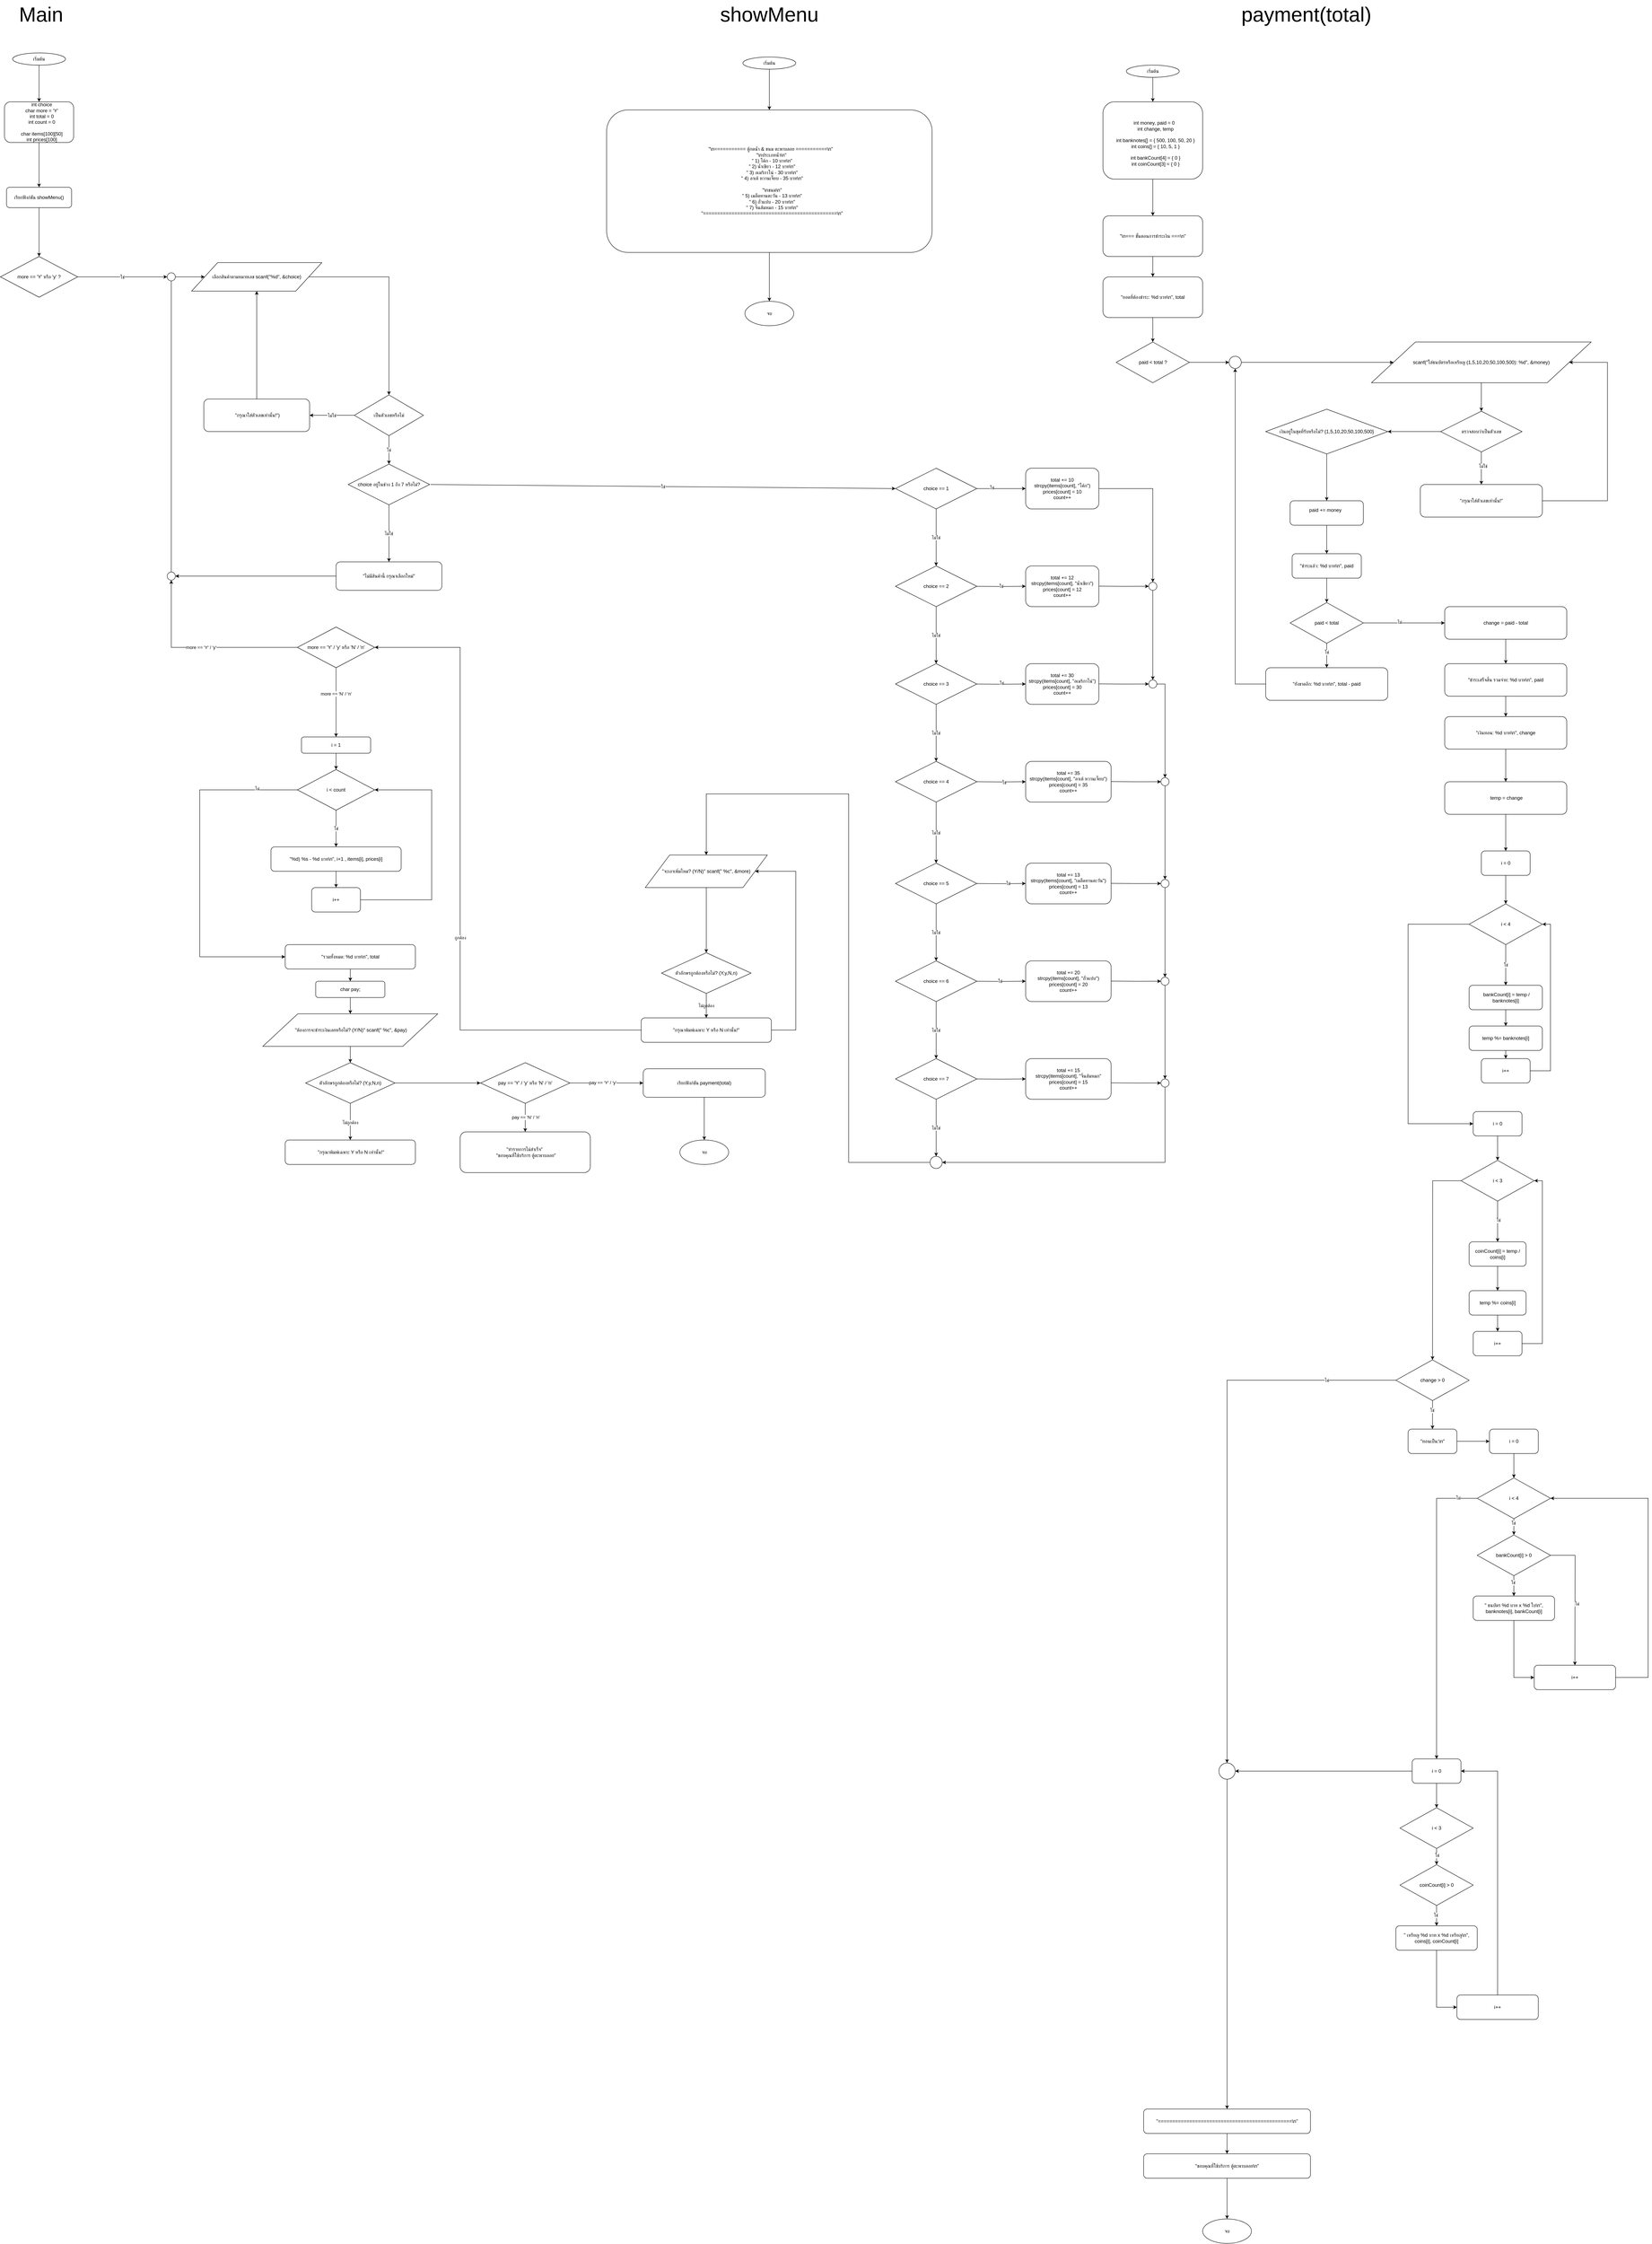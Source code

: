 <mxfile version="27.0.9" pages="3">
  <diagram id="main" name="Main">
    <mxGraphModel dx="4120" dy="2493" grid="1" gridSize="10" guides="1" tooltips="1" connect="1" arrows="1" fold="1" page="1" pageScale="1" pageWidth="1600" pageHeight="1200" math="0" shadow="0">
      <root>
        <mxCell id="0" />
        <mxCell id="1" parent="0" />
        <mxCell id="wjFaACwu9RYEKZzswBMA-48" value="" style="edgeStyle=orthogonalEdgeStyle;rounded=0;orthogonalLoop=1;jettySize=auto;html=1;" parent="1" source="wjFaACwu9RYEKZzswBMA-46" target="wjFaACwu9RYEKZzswBMA-47" edge="1">
          <mxGeometry relative="1" as="geometry" />
        </mxCell>
        <mxCell id="wjFaACwu9RYEKZzswBMA-46" value="&lt;font data-font-src=&quot;https://fonts.googleapis.com/css?family=Sarabun&quot; face=&quot;Sarabun&quot;&gt;เริ่มต้น&lt;/font&gt;" style="ellipse;whiteSpace=wrap;html=1;" parent="1" vertex="1">
          <mxGeometry x="-210" y="-300" width="130" height="30" as="geometry" />
        </mxCell>
        <mxCell id="wjFaACwu9RYEKZzswBMA-50" value="" style="edgeStyle=orthogonalEdgeStyle;rounded=0;orthogonalLoop=1;jettySize=auto;html=1;" parent="1" source="wjFaACwu9RYEKZzswBMA-47" target="wjFaACwu9RYEKZzswBMA-49" edge="1">
          <mxGeometry relative="1" as="geometry" />
        </mxCell>
        <mxCell id="wjFaACwu9RYEKZzswBMA-47" value="&lt;div&gt;&amp;nbsp; &amp;nbsp; int choice&lt;/div&gt;&lt;div&gt;&amp;nbsp; &amp;nbsp; char more = &#39;Y&#39;&lt;/div&gt;&lt;div&gt;&amp;nbsp; &amp;nbsp; int total = 0&lt;/div&gt;&lt;div&gt;&amp;nbsp; &amp;nbsp; int count = 0&lt;/div&gt;&lt;div&gt;&lt;br&gt;&lt;/div&gt;&lt;div&gt;&amp;nbsp; &amp;nbsp; char items[100][50]&lt;/div&gt;&lt;div&gt;&amp;nbsp; &amp;nbsp; int prices[100]&lt;/div&gt;" style="rounded=1;whiteSpace=wrap;html=1;" parent="1" vertex="1">
          <mxGeometry x="-230" y="-180" width="170" height="100" as="geometry" />
        </mxCell>
        <mxCell id="wjFaACwu9RYEKZzswBMA-52" value="" style="edgeStyle=orthogonalEdgeStyle;rounded=0;orthogonalLoop=1;jettySize=auto;html=1;" parent="1" source="wjFaACwu9RYEKZzswBMA-49" target="wjFaACwu9RYEKZzswBMA-51" edge="1">
          <mxGeometry relative="1" as="geometry" />
        </mxCell>
        <mxCell id="wjFaACwu9RYEKZzswBMA-49" value="เรียกฟังก์ชัน showMenu()" style="rounded=1;whiteSpace=wrap;html=1;" parent="1" vertex="1">
          <mxGeometry x="-225" y="30" width="160" height="50" as="geometry" />
        </mxCell>
        <mxCell id="wjFaACwu9RYEKZzswBMA-51" value="more == &#39;Y&#39; หรือ &#39;y&#39; ?" style="rhombus;whiteSpace=wrap;html=1;" parent="1" vertex="1">
          <mxGeometry x="-240" y="200" width="190" height="100" as="geometry" />
        </mxCell>
        <mxCell id="wjFaACwu9RYEKZzswBMA-53" value="ใช่" style="entryX=0;entryY=0.5;entryDx=0;entryDy=0;exitX=1;exitY=0.5;exitDx=0;exitDy=0;" parent="1" source="wjFaACwu9RYEKZzswBMA-51" target="wjFaACwu9RYEKZzswBMA-71" edge="1">
          <mxGeometry relative="1" as="geometry">
            <mxPoint x="60.0" y="249.47" as="sourcePoint" />
            <mxPoint x="132" y="249.47" as="targetPoint" />
          </mxGeometry>
        </mxCell>
        <mxCell id="wjFaACwu9RYEKZzswBMA-62" style="edgeStyle=orthogonalEdgeStyle;rounded=0;orthogonalLoop=1;jettySize=auto;html=1;entryX=0.5;entryY=0;entryDx=0;entryDy=0;" parent="1" source="wjFaACwu9RYEKZzswBMA-54" target="wjFaACwu9RYEKZzswBMA-55" edge="1">
          <mxGeometry relative="1" as="geometry" />
        </mxCell>
        <mxCell id="wjFaACwu9RYEKZzswBMA-54" value="เลือกสินค้าตามหมายเลข scanf(&quot;%d&quot;, &amp;amp;choice)" style="shape=parallelogram;perimeter=parallelogramPerimeter;whiteSpace=wrap;html=1;" parent="1" vertex="1">
          <mxGeometry x="230" y="215" width="320" height="70" as="geometry" />
        </mxCell>
        <mxCell id="wjFaACwu9RYEKZzswBMA-55" value="เป็นตัวเลขหรือไม่" style="rhombus;whiteSpace=wrap;html=1;" parent="1" vertex="1">
          <mxGeometry x="630" y="540" width="170" height="100" as="geometry" />
        </mxCell>
        <mxCell id="wjFaACwu9RYEKZzswBMA-63" style="edgeStyle=orthogonalEdgeStyle;rounded=0;orthogonalLoop=1;jettySize=auto;html=1;" parent="1" source="wjFaACwu9RYEKZzswBMA-57" target="wjFaACwu9RYEKZzswBMA-54" edge="1">
          <mxGeometry relative="1" as="geometry" />
        </mxCell>
        <mxCell id="wjFaACwu9RYEKZzswBMA-57" value="&amp;nbsp;&quot;กรุณาใส่ตัวเลขเท่านั้น!&quot;)" style="rounded=1;whiteSpace=wrap;html=1;" parent="1" vertex="1">
          <mxGeometry x="260" y="550" width="260" height="80" as="geometry" />
        </mxCell>
        <mxCell id="wjFaACwu9RYEKZzswBMA-59" value="ไม่ใช่" style="exitX=0;exitY=0.5;exitDx=0;exitDy=0;entryX=1;entryY=0.5;entryDx=0;entryDy=0;" parent="1" source="wjFaACwu9RYEKZzswBMA-55" target="wjFaACwu9RYEKZzswBMA-57" edge="1">
          <mxGeometry relative="1" as="geometry">
            <mxPoint x="584" y="450" as="sourcePoint" />
            <mxPoint x="340" y="746" as="targetPoint" />
          </mxGeometry>
        </mxCell>
        <mxCell id="wjFaACwu9RYEKZzswBMA-64" value="choice อยู่ในช่วง 1 ถึง 7 หรือไม่?" style="rhombus;whiteSpace=wrap;html=1;" parent="1" vertex="1">
          <mxGeometry x="615" y="710" width="200" height="100" as="geometry" />
        </mxCell>
        <mxCell id="wjFaACwu9RYEKZzswBMA-66" value="ไม่ใช่" style="exitX=0.5;exitY=1;exitDx=0;exitDy=0;" parent="1" source="wjFaACwu9RYEKZzswBMA-64" edge="1">
          <mxGeometry relative="1" as="geometry">
            <mxPoint x="732" y="850" as="sourcePoint" />
            <mxPoint x="715" y="950" as="targetPoint" />
          </mxGeometry>
        </mxCell>
        <mxCell id="wjFaACwu9RYEKZzswBMA-67" value="ใช่" style="entryX=0.5;entryY=0;entryDx=0;entryDy=0;exitX=0.5;exitY=1;exitDx=0;exitDy=0;" parent="1" source="wjFaACwu9RYEKZzswBMA-55" target="wjFaACwu9RYEKZzswBMA-64" edge="1">
          <mxGeometry relative="1" as="geometry">
            <mxPoint x="833" y="308" as="sourcePoint" />
            <mxPoint x="837" y="391" as="targetPoint" />
          </mxGeometry>
        </mxCell>
        <mxCell id="wjFaACwu9RYEKZzswBMA-69" style="edgeStyle=orthogonalEdgeStyle;rounded=0;orthogonalLoop=1;jettySize=auto;html=1;" parent="1" source="wjFaACwu9RYEKZzswBMA-85" edge="1">
          <mxGeometry relative="1" as="geometry">
            <mxPoint x="180" y="250" as="targetPoint" />
          </mxGeometry>
        </mxCell>
        <mxCell id="wjFaACwu9RYEKZzswBMA-68" value="&quot;ไม่มีสินค้านี้ กรุณาเลือกใหม่&quot;" style="rounded=1;whiteSpace=wrap;html=1;" parent="1" vertex="1">
          <mxGeometry x="585" y="950" width="260" height="70" as="geometry" />
        </mxCell>
        <mxCell id="wjFaACwu9RYEKZzswBMA-73" value="" style="edgeStyle=orthogonalEdgeStyle;rounded=0;orthogonalLoop=1;jettySize=auto;html=1;" parent="1" source="wjFaACwu9RYEKZzswBMA-71" target="wjFaACwu9RYEKZzswBMA-54" edge="1">
          <mxGeometry relative="1" as="geometry" />
        </mxCell>
        <mxCell id="wjFaACwu9RYEKZzswBMA-71" value="" style="ellipse;whiteSpace=wrap;html=1;aspect=fixed;" parent="1" vertex="1">
          <mxGeometry x="170" y="240" width="20" height="20" as="geometry" />
        </mxCell>
        <mxCell id="wjFaACwu9RYEKZzswBMA-74" value="ใช่" style="exitX=1;exitY=0.5;exitDx=0;exitDy=0;entryX=0;entryY=0.5;entryDx=0;entryDy=0;" parent="1" target="HitLA94jRXd8I8-Thwcy-2" edge="1">
          <mxGeometry relative="1" as="geometry">
            <mxPoint x="817.5" y="760.0" as="sourcePoint" />
            <mxPoint x="1450" y="760" as="targetPoint" />
          </mxGeometry>
        </mxCell>
        <mxCell id="wjFaACwu9RYEKZzswBMA-79" value="" style="edgeStyle=orthogonalEdgeStyle;rounded=0;orthogonalLoop=1;jettySize=auto;html=1;" parent="1" source="wjFaACwu9RYEKZzswBMA-76" target="wjFaACwu9RYEKZzswBMA-78" edge="1">
          <mxGeometry relative="1" as="geometry" />
        </mxCell>
        <mxCell id="wjFaACwu9RYEKZzswBMA-76" value="&quot;จะเอาเพิ่มไหม? (Y/N)&quot; scanf(&quot; %c&quot;, &amp;amp;more)" style="shape=parallelogram;perimeter=parallelogramPerimeter;whiteSpace=wrap;html=1;" parent="1" vertex="1">
          <mxGeometry x="1345" y="1670" width="300" height="80" as="geometry" />
        </mxCell>
        <mxCell id="wjFaACwu9RYEKZzswBMA-81" value="ไม่ถูกต้อง" style="edgeStyle=orthogonalEdgeStyle;rounded=0;orthogonalLoop=1;jettySize=auto;html=1;" parent="1" source="wjFaACwu9RYEKZzswBMA-78" target="wjFaACwu9RYEKZzswBMA-80" edge="1">
          <mxGeometry relative="1" as="geometry" />
        </mxCell>
        <mxCell id="wjFaACwu9RYEKZzswBMA-90" value="ถูกต้อง" style="edgeStyle=orthogonalEdgeStyle;rounded=0;orthogonalLoop=1;jettySize=auto;html=1;" parent="1" source="wjFaACwu9RYEKZzswBMA-78" edge="1">
          <mxGeometry relative="1" as="geometry">
            <mxPoint x="680" y="1160" as="targetPoint" />
            <Array as="points">
              <mxPoint x="1495" y="2100" />
              <mxPoint x="890" y="2100" />
              <mxPoint x="890" y="1160" />
            </Array>
          </mxGeometry>
        </mxCell>
        <mxCell id="wjFaACwu9RYEKZzswBMA-78" value="ตัวอักษรถูกต้องหรือไม่? (Y,y,N,n)" style="rhombus;whiteSpace=wrap;html=1;" parent="1" vertex="1">
          <mxGeometry x="1385" y="1910" width="220" height="100" as="geometry" />
        </mxCell>
        <mxCell id="wjFaACwu9RYEKZzswBMA-82" style="edgeStyle=orthogonalEdgeStyle;rounded=0;orthogonalLoop=1;jettySize=auto;html=1;entryX=1;entryY=0.5;entryDx=0;entryDy=0;exitX=1;exitY=0.5;exitDx=0;exitDy=0;" parent="1" source="wjFaACwu9RYEKZzswBMA-80" target="wjFaACwu9RYEKZzswBMA-76" edge="1">
          <mxGeometry relative="1" as="geometry">
            <mxPoint x="1775" y="1390.05" as="targetPoint" />
            <Array as="points">
              <mxPoint x="1715" y="2100" />
              <mxPoint x="1715" y="1710" />
            </Array>
            <mxPoint x="1715" y="2120" as="sourcePoint" />
          </mxGeometry>
        </mxCell>
        <mxCell id="wjFaACwu9RYEKZzswBMA-80" value="&quot;กรุณาพิมพ์เฉพาะ Y หรือ N เท่านั้น!&quot;" style="rounded=1;whiteSpace=wrap;html=1;" parent="1" vertex="1">
          <mxGeometry x="1335" y="2070" width="320" height="60" as="geometry" />
        </mxCell>
        <mxCell id="wjFaACwu9RYEKZzswBMA-86" value="" style="edgeStyle=orthogonalEdgeStyle;rounded=0;orthogonalLoop=1;jettySize=auto;html=1;" parent="1" source="wjFaACwu9RYEKZzswBMA-68" target="wjFaACwu9RYEKZzswBMA-85" edge="1">
          <mxGeometry relative="1" as="geometry">
            <mxPoint x="180" y="250" as="targetPoint" />
            <mxPoint x="585" y="985" as="sourcePoint" />
          </mxGeometry>
        </mxCell>
        <mxCell id="wjFaACwu9RYEKZzswBMA-85" value="" style="ellipse;whiteSpace=wrap;html=1;aspect=fixed;" parent="1" vertex="1">
          <mxGeometry x="170" y="975" width="20" height="20" as="geometry" />
        </mxCell>
        <mxCell id="wjFaACwu9RYEKZzswBMA-94" value="more == &#39;Y&#39; / &#39;y&#39;" style="edgeStyle=orthogonalEdgeStyle;rounded=0;orthogonalLoop=1;jettySize=auto;html=1;entryX=0.5;entryY=1;entryDx=0;entryDy=0;" parent="1" source="wjFaACwu9RYEKZzswBMA-92" target="wjFaACwu9RYEKZzswBMA-85" edge="1">
          <mxGeometry x="-0.001" relative="1" as="geometry">
            <mxPoint as="offset" />
          </mxGeometry>
        </mxCell>
        <mxCell id="wjFaACwu9RYEKZzswBMA-96" style="edgeStyle=orthogonalEdgeStyle;rounded=0;orthogonalLoop=1;jettySize=auto;html=1;entryX=0.5;entryY=0;entryDx=0;entryDy=0;" parent="1" source="wjFaACwu9RYEKZzswBMA-92" target="wjFaACwu9RYEKZzswBMA-99" edge="1">
          <mxGeometry relative="1" as="geometry">
            <mxPoint x="585" y="1370" as="targetPoint" />
          </mxGeometry>
        </mxCell>
        <mxCell id="wjFaACwu9RYEKZzswBMA-97" value="more == &#39;N&#39; / &#39;n&#39;" style="edgeLabel;html=1;align=center;verticalAlign=middle;resizable=0;points=[];" parent="wjFaACwu9RYEKZzswBMA-96" vertex="1" connectable="0">
          <mxGeometry x="-0.252" relative="1" as="geometry">
            <mxPoint as="offset" />
          </mxGeometry>
        </mxCell>
        <mxCell id="wjFaACwu9RYEKZzswBMA-92" value="more == &#39;Y&#39; / &#39;y&#39; หรือ &#39;N&#39; / &#39;n&#39;" style="rhombus;whiteSpace=wrap;html=1;" parent="1" vertex="1">
          <mxGeometry x="490" y="1110" width="190" height="100" as="geometry" />
        </mxCell>
        <mxCell id="wjFaACwu9RYEKZzswBMA-102" value="" style="edgeStyle=orthogonalEdgeStyle;rounded=0;orthogonalLoop=1;jettySize=auto;html=1;" parent="1" source="wjFaACwu9RYEKZzswBMA-98" target="wjFaACwu9RYEKZzswBMA-101" edge="1">
          <mxGeometry relative="1" as="geometry" />
        </mxCell>
        <mxCell id="wjFaACwu9RYEKZzswBMA-104" value="ใช่" style="edgeLabel;html=1;align=center;verticalAlign=middle;resizable=0;points=[];" parent="wjFaACwu9RYEKZzswBMA-102" vertex="1" connectable="0">
          <mxGeometry x="-0.002" y="3" relative="1" as="geometry">
            <mxPoint x="-3" as="offset" />
          </mxGeometry>
        </mxCell>
        <mxCell id="wjFaACwu9RYEKZzswBMA-111" style="edgeStyle=orthogonalEdgeStyle;rounded=0;orthogonalLoop=1;jettySize=auto;html=1;entryX=0;entryY=0.5;entryDx=0;entryDy=0;" parent="1" source="wjFaACwu9RYEKZzswBMA-98" target="wjFaACwu9RYEKZzswBMA-110" edge="1">
          <mxGeometry relative="1" as="geometry">
            <mxPoint x="310" y="1930" as="targetPoint" />
            <Array as="points">
              <mxPoint x="250" y="1510" />
              <mxPoint x="250" y="1920" />
            </Array>
          </mxGeometry>
        </mxCell>
        <mxCell id="wjFaACwu9RYEKZzswBMA-210" value="ไม่" style="edgeLabel;html=1;align=center;verticalAlign=middle;resizable=0;points=[];" parent="wjFaACwu9RYEKZzswBMA-111" vertex="1" connectable="0">
          <mxGeometry x="-0.769" y="-3" relative="1" as="geometry">
            <mxPoint as="offset" />
          </mxGeometry>
        </mxCell>
        <mxCell id="wjFaACwu9RYEKZzswBMA-98" value="i &amp;lt; count" style="rhombus;whiteSpace=wrap;html=1;" parent="1" vertex="1">
          <mxGeometry x="490" y="1460" width="190" height="100" as="geometry" />
        </mxCell>
        <mxCell id="wjFaACwu9RYEKZzswBMA-100" value="" style="edgeStyle=orthogonalEdgeStyle;rounded=0;orthogonalLoop=1;jettySize=auto;html=1;" parent="1" source="wjFaACwu9RYEKZzswBMA-99" target="wjFaACwu9RYEKZzswBMA-98" edge="1">
          <mxGeometry relative="1" as="geometry" />
        </mxCell>
        <mxCell id="wjFaACwu9RYEKZzswBMA-99" value="i = 1" style="rounded=1;whiteSpace=wrap;html=1;" parent="1" vertex="1">
          <mxGeometry x="500" y="1380" width="170" height="40" as="geometry" />
        </mxCell>
        <mxCell id="wjFaACwu9RYEKZzswBMA-106" value="" style="edgeStyle=orthogonalEdgeStyle;rounded=0;orthogonalLoop=1;jettySize=auto;html=1;" parent="1" source="wjFaACwu9RYEKZzswBMA-101" target="wjFaACwu9RYEKZzswBMA-105" edge="1">
          <mxGeometry relative="1" as="geometry" />
        </mxCell>
        <mxCell id="wjFaACwu9RYEKZzswBMA-101" value="&quot;%d) %s - %d บาท\n&quot;, i+1 , items[i], prices[i]" style="rounded=1;whiteSpace=wrap;html=1;" parent="1" vertex="1">
          <mxGeometry x="425" y="1650" width="320" height="60" as="geometry" />
        </mxCell>
        <mxCell id="wjFaACwu9RYEKZzswBMA-108" style="edgeStyle=orthogonalEdgeStyle;rounded=0;orthogonalLoop=1;jettySize=auto;html=1;entryX=1;entryY=0.5;entryDx=0;entryDy=0;" parent="1" source="wjFaACwu9RYEKZzswBMA-105" target="wjFaACwu9RYEKZzswBMA-98" edge="1">
          <mxGeometry relative="1" as="geometry">
            <mxPoint x="810" y="1400" as="targetPoint" />
            <Array as="points">
              <mxPoint x="820" y="1780" />
              <mxPoint x="820" y="1510" />
            </Array>
          </mxGeometry>
        </mxCell>
        <mxCell id="wjFaACwu9RYEKZzswBMA-105" value="i++" style="whiteSpace=wrap;html=1;rounded=1;" parent="1" vertex="1">
          <mxGeometry x="525" y="1750" width="120" height="60" as="geometry" />
        </mxCell>
        <mxCell id="wjFaACwu9RYEKZzswBMA-123" value="" style="edgeStyle=orthogonalEdgeStyle;rounded=0;orthogonalLoop=1;jettySize=auto;html=1;" parent="1" source="wjFaACwu9RYEKZzswBMA-110" target="wjFaACwu9RYEKZzswBMA-122" edge="1">
          <mxGeometry relative="1" as="geometry" />
        </mxCell>
        <mxCell id="wjFaACwu9RYEKZzswBMA-110" value="&quot;รวมทั้งหมด: %d บาท\n&quot;, total" style="rounded=1;whiteSpace=wrap;html=1;" parent="1" vertex="1">
          <mxGeometry x="460" y="1890" width="320" height="60" as="geometry" />
        </mxCell>
        <mxCell id="wjFaACwu9RYEKZzswBMA-116" value="" style="edgeStyle=orthogonalEdgeStyle;rounded=0;orthogonalLoop=1;jettySize=auto;html=1;" parent="1" source="wjFaACwu9RYEKZzswBMA-113" target="wjFaACwu9RYEKZzswBMA-115" edge="1">
          <mxGeometry relative="1" as="geometry" />
        </mxCell>
        <mxCell id="wjFaACwu9RYEKZzswBMA-113" value="&amp;nbsp;&quot;ต้องการจะชำระเงินเลยหรือไม่? (Y/N)&quot; scanf(&quot; %c&quot;, &amp;amp;pay)" style="shape=parallelogram;perimeter=parallelogramPerimeter;whiteSpace=wrap;html=1;" parent="1" vertex="1">
          <mxGeometry x="405" y="2060" width="430" height="80" as="geometry" />
        </mxCell>
        <mxCell id="wjFaACwu9RYEKZzswBMA-118" value="" style="edgeStyle=orthogonalEdgeStyle;rounded=0;orthogonalLoop=1;jettySize=auto;html=1;" parent="1" source="wjFaACwu9RYEKZzswBMA-115" target="wjFaACwu9RYEKZzswBMA-117" edge="1">
          <mxGeometry relative="1" as="geometry" />
        </mxCell>
        <mxCell id="wjFaACwu9RYEKZzswBMA-119" value="ไม่ถูกต้อง" style="edgeLabel;html=1;align=center;verticalAlign=middle;resizable=0;points=[];" parent="wjFaACwu9RYEKZzswBMA-118" vertex="1" connectable="0">
          <mxGeometry x="0.034" y="-5" relative="1" as="geometry">
            <mxPoint x="5" as="offset" />
          </mxGeometry>
        </mxCell>
        <mxCell id="wjFaACwu9RYEKZzswBMA-121" value="" style="edgeStyle=orthogonalEdgeStyle;rounded=0;orthogonalLoop=1;jettySize=auto;html=1;" parent="1" source="wjFaACwu9RYEKZzswBMA-115" target="wjFaACwu9RYEKZzswBMA-120" edge="1">
          <mxGeometry relative="1" as="geometry" />
        </mxCell>
        <mxCell id="wjFaACwu9RYEKZzswBMA-115" value="ตัวอักษรถูกต้องหรือไม่? (Y,y,N,n)" style="rhombus;whiteSpace=wrap;html=1;" parent="1" vertex="1">
          <mxGeometry x="510" y="2180" width="220" height="100" as="geometry" />
        </mxCell>
        <mxCell id="wjFaACwu9RYEKZzswBMA-117" value="&amp;nbsp;&quot;กรุณาพิมพ์เฉพาะ Y หรือ N เท่านั้น!&quot;" style="rounded=1;whiteSpace=wrap;html=1;" parent="1" vertex="1">
          <mxGeometry x="460" y="2370" width="320" height="60" as="geometry" />
        </mxCell>
        <mxCell id="wjFaACwu9RYEKZzswBMA-126" value="" style="edgeStyle=orthogonalEdgeStyle;rounded=0;orthogonalLoop=1;jettySize=auto;html=1;" parent="1" source="wjFaACwu9RYEKZzswBMA-120" target="wjFaACwu9RYEKZzswBMA-125" edge="1">
          <mxGeometry relative="1" as="geometry" />
        </mxCell>
        <mxCell id="wjFaACwu9RYEKZzswBMA-128" value="pay == &#39;N&#39; / &#39;n&#39;" style="edgeLabel;html=1;align=center;verticalAlign=middle;resizable=0;points=[];" parent="wjFaACwu9RYEKZzswBMA-126" vertex="1" connectable="0">
          <mxGeometry x="-0.042" y="1" relative="1" as="geometry">
            <mxPoint as="offset" />
          </mxGeometry>
        </mxCell>
        <mxCell id="wjFaACwu9RYEKZzswBMA-130" value="" style="edgeStyle=orthogonalEdgeStyle;rounded=0;orthogonalLoop=1;jettySize=auto;html=1;" parent="1" source="wjFaACwu9RYEKZzswBMA-120" target="wjFaACwu9RYEKZzswBMA-129" edge="1">
          <mxGeometry relative="1" as="geometry" />
        </mxCell>
        <mxCell id="wjFaACwu9RYEKZzswBMA-131" value="&lt;span style=&quot;color: rgba(0, 0, 0, 0); font-family: monospace; font-size: 0px; text-align: start; background-color: rgb(27, 29, 30);&quot;&gt;%3CmxGraphModel%3E%3Croot%3E%3CmxCell%20id%3D%220%22%2F%3E%3CmxCell%20id%3D%221%22%20parent%3D%220%22%2F%3E%3CmxCell%20id%3D%222%22%20value%3D%22pay%20%3D%3D%20&#39;N&#39;%20%2F%20&#39;n&#39;%22%20style%3D%22edgeLabel%3Bhtml%3D1%3Balign%3Dcenter%3BverticalAlign%3Dmiddle%3Bresizable%3D0%3Bpoints%3D%5B%5D%3B%22%20vertex%3D%221%22%20connectable%3D%220%22%20parent%3D%221%22%3E%3CmxGeometry%20x%3D%221051.0%22%20y%3D%222313.333%22%20as%3D%22geometry%22%2F%3E%3C%2FmxCell%3E%3C%2Froot%3E%3C%2FmxGraphModel%3E&lt;/span&gt;&lt;span style=&quot;color: rgba(0, 0, 0, 0); font-family: monospace; font-size: 0px; text-align: start; background-color: rgb(27, 29, 30);&quot;&gt;%3CmxGraphModel%3E%3Croot%3E%3CmxCell%20id%3D%220%22%2F%3E%3CmxCell%20id%3D%221%22%20parent%3D%220%22%2F%3E%3CmxCell%20id%3D%222%22%20value%3D%22pay%20%3D%3D%20&#39;N&#39;%20%2F%20&#39;n&#39;%22%20style%3D%22edgeLabel%3Bhtml%3D1%3Balign%3Dcenter%3BverticalAlign%3Dmiddle%3Bresizable%3D0%3Bpoints%3D%5B%5D%3B%22%20vertex%3D%221%22%20connectable%3D%220%22%20parent%3D%221%22%3E%3CmxGeometry%20x%3D%221051.0%22%20y%3D%222313.333%22%20as%3D%22geometry%22%2F%3E%3C%2FmxCell%3E%3C%2Froot%3E%3C%2FmxGraphModel%3E&lt;/span&gt;" style="edgeLabel;html=1;align=center;verticalAlign=middle;resizable=0;points=[];" parent="wjFaACwu9RYEKZzswBMA-130" vertex="1" connectable="0">
          <mxGeometry x="-0.205" relative="1" as="geometry">
            <mxPoint as="offset" />
          </mxGeometry>
        </mxCell>
        <mxCell id="wjFaACwu9RYEKZzswBMA-132" value="pay == &#39;Y&#39; / &#39;y&#39;" style="edgeLabel;html=1;align=center;verticalAlign=middle;resizable=0;points=[];" parent="wjFaACwu9RYEKZzswBMA-130" vertex="1" connectable="0">
          <mxGeometry x="-0.348" y="1" relative="1" as="geometry">
            <mxPoint x="21" as="offset" />
          </mxGeometry>
        </mxCell>
        <mxCell id="wjFaACwu9RYEKZzswBMA-120" value="pay == &#39;Y&#39; / &#39;y&#39; หรือ &#39;N&#39; / &#39;n&#39;" style="rhombus;whiteSpace=wrap;html=1;" parent="1" vertex="1">
          <mxGeometry x="940" y="2180" width="220" height="100" as="geometry" />
        </mxCell>
        <mxCell id="wjFaACwu9RYEKZzswBMA-124" value="" style="edgeStyle=orthogonalEdgeStyle;rounded=0;orthogonalLoop=1;jettySize=auto;html=1;" parent="1" source="wjFaACwu9RYEKZzswBMA-122" target="wjFaACwu9RYEKZzswBMA-113" edge="1">
          <mxGeometry relative="1" as="geometry" />
        </mxCell>
        <mxCell id="wjFaACwu9RYEKZzswBMA-122" value="char pay;" style="rounded=1;whiteSpace=wrap;html=1;" parent="1" vertex="1">
          <mxGeometry x="535" y="1980" width="170" height="40" as="geometry" />
        </mxCell>
        <mxCell id="wjFaACwu9RYEKZzswBMA-125" value="&quot;ทำรายการไม่สำเร็จ&quot;&amp;nbsp;&lt;div&gt;&amp;nbsp;&quot;ขอบคุณที่ใช้บริการ ตู้ตะพาบลอย&quot;&lt;/div&gt;" style="rounded=1;whiteSpace=wrap;html=1;" parent="1" vertex="1">
          <mxGeometry x="890" y="2350" width="320" height="100" as="geometry" />
        </mxCell>
        <mxCell id="wjFaACwu9RYEKZzswBMA-143" value="" style="edgeStyle=orthogonalEdgeStyle;rounded=0;orthogonalLoop=1;jettySize=auto;html=1;" parent="1" source="wjFaACwu9RYEKZzswBMA-129" target="wjFaACwu9RYEKZzswBMA-142" edge="1">
          <mxGeometry relative="1" as="geometry" />
        </mxCell>
        <mxCell id="wjFaACwu9RYEKZzswBMA-129" value="เรียกฟังก์ชัน payment(total)" style="rounded=1;whiteSpace=wrap;html=1;" parent="1" vertex="1">
          <mxGeometry x="1340" y="2195" width="300" height="70" as="geometry" />
        </mxCell>
        <mxCell id="wjFaACwu9RYEKZzswBMA-137" value="&lt;font style=&quot;font-size: 50px;&quot;&gt;Main&lt;/font&gt;" style="text;html=1;align=center;verticalAlign=middle;whiteSpace=wrap;rounded=0;" parent="1" vertex="1">
          <mxGeometry x="-200" y="-430" width="120" height="70" as="geometry" />
        </mxCell>
        <mxCell id="wjFaACwu9RYEKZzswBMA-138" value="&lt;font style=&quot;font-size: 50px;&quot;&gt;showMenu&lt;/font&gt;" style="text;html=1;align=center;verticalAlign=middle;whiteSpace=wrap;rounded=0;" parent="1" vertex="1">
          <mxGeometry x="1500" y="-430" width="300" height="70" as="geometry" />
        </mxCell>
        <mxCell id="wjFaACwu9RYEKZzswBMA-141" value="" style="edgeStyle=orthogonalEdgeStyle;rounded=0;orthogonalLoop=1;jettySize=auto;html=1;" parent="1" source="wjFaACwu9RYEKZzswBMA-139" target="wjFaACwu9RYEKZzswBMA-140" edge="1">
          <mxGeometry relative="1" as="geometry" />
        </mxCell>
        <mxCell id="wjFaACwu9RYEKZzswBMA-139" value="&lt;font data-font-src=&quot;https://fonts.googleapis.com/css?family=Sarabun&quot; face=&quot;Sarabun&quot;&gt;เริ่มต้น&lt;/font&gt;" style="ellipse;whiteSpace=wrap;html=1;" parent="1" vertex="1">
          <mxGeometry x="1585" y="-290" width="130" height="30" as="geometry" />
        </mxCell>
        <mxCell id="wjFaACwu9RYEKZzswBMA-145" value="" style="edgeStyle=orthogonalEdgeStyle;rounded=0;orthogonalLoop=1;jettySize=auto;html=1;" parent="1" source="wjFaACwu9RYEKZzswBMA-140" target="wjFaACwu9RYEKZzswBMA-144" edge="1">
          <mxGeometry relative="1" as="geometry" />
        </mxCell>
        <mxCell id="wjFaACwu9RYEKZzswBMA-140" value="&lt;div&gt;&amp;nbsp; &quot;\n=========== ตู้กดน้ำ &amp;amp; ขนม ตะพาบลอย ===========\n&quot;&lt;/div&gt;&lt;div&gt;&amp;nbsp; &amp;nbsp;&quot;\nประเภทน้ำ\n&quot;&lt;/div&gt;&lt;div&gt;&amp;nbsp; &amp;nbsp; &quot; 1) โค้ก - 10 บาท\n&quot;&lt;/div&gt;&lt;div&gt;&amp;nbsp; &amp;nbsp; &quot; 2) น้ำเขียว - 12 บาท\n&quot;&lt;/div&gt;&lt;div&gt;&amp;nbsp; &amp;nbsp; &quot; 3) อเมริกาโน่ - 30 บาท\n&quot;&lt;/div&gt;&lt;div&gt;&amp;nbsp; &amp;nbsp; &quot; 4) ลาเต้ หวานเจี๊ยบ - 35 บาท\n&quot;&lt;/div&gt;&lt;div&gt;&lt;br&gt;&lt;/div&gt;&lt;div&gt;&amp;nbsp; &amp;nbsp; &quot;\nขนม\n&quot;&lt;/div&gt;&lt;div&gt;&amp;nbsp; &amp;nbsp; &quot; 5) เมล็ดทานตะวัน - 13 บาท\n&quot;&lt;/div&gt;&lt;div&gt;&amp;nbsp; &amp;nbsp; &quot; 6) ถั่วแปบ - 20 บาท\n&quot;&lt;/div&gt;&lt;div&gt;&amp;nbsp; &amp;nbsp; &quot; 7) จิ้นส้มหมก - 15 บาท\n&quot;&lt;/div&gt;&lt;div&gt;&amp;nbsp; &amp;nbsp; &quot;===============================================\n&quot;&lt;/div&gt;" style="rounded=1;whiteSpace=wrap;html=1;align=center;" parent="1" vertex="1">
          <mxGeometry x="1250" y="-160" width="800" height="350" as="geometry" />
        </mxCell>
        <mxCell id="wjFaACwu9RYEKZzswBMA-142" value="จบ" style="ellipse;whiteSpace=wrap;html=1;" parent="1" vertex="1">
          <mxGeometry x="1430" y="2370" width="120" height="60" as="geometry" />
        </mxCell>
        <mxCell id="wjFaACwu9RYEKZzswBMA-144" value="จบ" style="ellipse;whiteSpace=wrap;html=1;" parent="1" vertex="1">
          <mxGeometry x="1590" y="310" width="120" height="60" as="geometry" />
        </mxCell>
        <mxCell id="wjFaACwu9RYEKZzswBMA-147" value="&lt;font style=&quot;&quot;&gt;&lt;span style=&quot;font-size: 50px;&quot;&gt;payment(&lt;/span&gt;&lt;font style=&quot;font-size: 50px;&quot;&gt;total&lt;/font&gt;&lt;span style=&quot;font-size: 50px;&quot;&gt;)&lt;/span&gt;&lt;/font&gt;" style="text;html=1;align=center;verticalAlign=middle;whiteSpace=wrap;rounded=0;" parent="1" vertex="1">
          <mxGeometry x="2820" y="-430" width="300" height="70" as="geometry" />
        </mxCell>
        <mxCell id="wjFaACwu9RYEKZzswBMA-155" value="" style="edgeStyle=orthogonalEdgeStyle;rounded=0;orthogonalLoop=1;jettySize=auto;html=1;" parent="1" source="wjFaACwu9RYEKZzswBMA-148" target="wjFaACwu9RYEKZzswBMA-149" edge="1">
          <mxGeometry relative="1" as="geometry" />
        </mxCell>
        <mxCell id="wjFaACwu9RYEKZzswBMA-148" value="&lt;font data-font-src=&quot;https://fonts.googleapis.com/css?family=Sarabun&quot; face=&quot;Sarabun&quot;&gt;เริ่มต้น&lt;/font&gt;" style="ellipse;whiteSpace=wrap;html=1;" parent="1" vertex="1">
          <mxGeometry x="2527.5" y="-270" width="130" height="30" as="geometry" />
        </mxCell>
        <mxCell id="wjFaACwu9RYEKZzswBMA-151" value="" style="edgeStyle=orthogonalEdgeStyle;rounded=0;orthogonalLoop=1;jettySize=auto;html=1;" parent="1" source="wjFaACwu9RYEKZzswBMA-149" target="wjFaACwu9RYEKZzswBMA-150" edge="1">
          <mxGeometry relative="1" as="geometry" />
        </mxCell>
        <mxCell id="wjFaACwu9RYEKZzswBMA-149" value="&lt;div&gt;&amp;nbsp;&amp;nbsp;&lt;br&gt;&amp;nbsp; int money, paid = 0&lt;/div&gt;&lt;div&gt;&amp;nbsp; &amp;nbsp; int change, temp&lt;/div&gt;&lt;div&gt;&lt;br&gt;&lt;/div&gt;&lt;div&gt;&amp;nbsp; &amp;nbsp; int banknotes[] = { 500, 100, 50, 20 }&lt;/div&gt;&lt;div&gt;&amp;nbsp; &amp;nbsp; int coins[] = { 10, 5, 1 }&lt;/div&gt;&lt;div&gt;&lt;br&gt;&lt;/div&gt;&lt;div&gt;&amp;nbsp; &amp;nbsp; int bankCount[4] = { 0 }&lt;/div&gt;&lt;div&gt;&amp;nbsp; &amp;nbsp; int coinCount[3] = { 0 }&lt;/div&gt;" style="rounded=1;whiteSpace=wrap;html=1;" parent="1" vertex="1">
          <mxGeometry x="2470" y="-180" width="245" height="190" as="geometry" />
        </mxCell>
        <mxCell id="wjFaACwu9RYEKZzswBMA-154" value="" style="edgeStyle=orthogonalEdgeStyle;rounded=0;orthogonalLoop=1;jettySize=auto;html=1;" parent="1" source="wjFaACwu9RYEKZzswBMA-150" target="wjFaACwu9RYEKZzswBMA-153" edge="1">
          <mxGeometry relative="1" as="geometry" />
        </mxCell>
        <mxCell id="wjFaACwu9RYEKZzswBMA-150" value="&quot;\n=== ขั้นตอนการชำระเงิน ===\n&quot;" style="rounded=1;whiteSpace=wrap;html=1;" parent="1" vertex="1">
          <mxGeometry x="2470" y="100" width="245" height="100" as="geometry" />
        </mxCell>
        <mxCell id="wjFaACwu9RYEKZzswBMA-157" style="edgeStyle=orthogonalEdgeStyle;rounded=0;orthogonalLoop=1;jettySize=auto;html=1;" parent="1" source="wjFaACwu9RYEKZzswBMA-153" target="wjFaACwu9RYEKZzswBMA-156" edge="1">
          <mxGeometry relative="1" as="geometry" />
        </mxCell>
        <mxCell id="wjFaACwu9RYEKZzswBMA-153" value="&quot;ยอดที่ต้องชำระ: %d บาท\n&quot;, total" style="rounded=1;whiteSpace=wrap;html=1;" parent="1" vertex="1">
          <mxGeometry x="2470" y="250" width="245" height="100" as="geometry" />
        </mxCell>
        <mxCell id="wjFaACwu9RYEKZzswBMA-159" value="" style="edgeStyle=orthogonalEdgeStyle;rounded=0;orthogonalLoop=1;jettySize=auto;html=1;" parent="1" source="wjFaACwu9RYEKZzswBMA-176" target="wjFaACwu9RYEKZzswBMA-158" edge="1">
          <mxGeometry relative="1" as="geometry" />
        </mxCell>
        <mxCell id="wjFaACwu9RYEKZzswBMA-156" value="paid &lt; total ?" style="rhombus;whiteSpace=wrap;html=1;" parent="1" vertex="1">
          <mxGeometry x="2502.5" y="410" width="180" height="100" as="geometry" />
        </mxCell>
        <mxCell id="wjFaACwu9RYEKZzswBMA-162" value="" style="edgeStyle=orthogonalEdgeStyle;rounded=0;orthogonalLoop=1;jettySize=auto;html=1;" parent="1" source="wjFaACwu9RYEKZzswBMA-158" target="wjFaACwu9RYEKZzswBMA-161" edge="1">
          <mxGeometry relative="1" as="geometry" />
        </mxCell>
        <mxCell id="wjFaACwu9RYEKZzswBMA-158" value="&amp;nbsp;scanf(&quot;ใส่ธนบัตรหรือเหรียญ (1,5,10,20,50,100,500): %d&quot;, &amp;amp;money)&amp;nbsp;" style="shape=parallelogram;perimeter=parallelogramPerimeter;whiteSpace=wrap;html=1;" parent="1" vertex="1">
          <mxGeometry x="3130" y="410" width="540" height="100" as="geometry" />
        </mxCell>
        <mxCell id="wjFaACwu9RYEKZzswBMA-164" value="" style="edgeStyle=orthogonalEdgeStyle;rounded=0;orthogonalLoop=1;jettySize=auto;html=1;" parent="1" source="wjFaACwu9RYEKZzswBMA-161" target="wjFaACwu9RYEKZzswBMA-163" edge="1">
          <mxGeometry relative="1" as="geometry" />
        </mxCell>
        <mxCell id="wjFaACwu9RYEKZzswBMA-166" value="ไม่ใช่" style="edgeLabel;html=1;align=center;verticalAlign=middle;resizable=0;points=[];" parent="wjFaACwu9RYEKZzswBMA-164" vertex="1" connectable="0">
          <mxGeometry x="-0.131" y="4" relative="1" as="geometry">
            <mxPoint as="offset" />
          </mxGeometry>
        </mxCell>
        <mxCell id="wjFaACwu9RYEKZzswBMA-169" style="edgeStyle=orthogonalEdgeStyle;rounded=0;orthogonalLoop=1;jettySize=auto;html=1;entryX=1;entryY=0.5;entryDx=0;entryDy=0;" parent="1" source="wjFaACwu9RYEKZzswBMA-161" target="wjFaACwu9RYEKZzswBMA-168" edge="1">
          <mxGeometry relative="1" as="geometry" />
        </mxCell>
        <mxCell id="wjFaACwu9RYEKZzswBMA-161" value="ตรวจสอบว่าเป็นตัวเลข" style="rhombus;whiteSpace=wrap;html=1;" parent="1" vertex="1">
          <mxGeometry x="3300" y="580" width="200" height="100" as="geometry" />
        </mxCell>
        <mxCell id="wjFaACwu9RYEKZzswBMA-165" style="edgeStyle=orthogonalEdgeStyle;rounded=0;orthogonalLoop=1;jettySize=auto;html=1;entryX=1;entryY=0.5;entryDx=0;entryDy=0;" parent="1" source="wjFaACwu9RYEKZzswBMA-163" target="wjFaACwu9RYEKZzswBMA-158" edge="1">
          <mxGeometry relative="1" as="geometry">
            <mxPoint x="3750" y="460.0" as="targetPoint" />
            <Array as="points">
              <mxPoint x="3710" y="800" />
              <mxPoint x="3710" y="460" />
            </Array>
          </mxGeometry>
        </mxCell>
        <mxCell id="wjFaACwu9RYEKZzswBMA-163" value="&amp;nbsp;&quot;กรุณาใส่ตัวเลขเท่านั้น!&quot;&amp;nbsp;" style="rounded=1;whiteSpace=wrap;html=1;" parent="1" vertex="1">
          <mxGeometry x="3250" y="760" width="300" height="80" as="geometry" />
        </mxCell>
        <mxCell id="wjFaACwu9RYEKZzswBMA-171" style="edgeStyle=orthogonalEdgeStyle;rounded=0;orthogonalLoop=1;jettySize=auto;html=1;" parent="1" source="wjFaACwu9RYEKZzswBMA-168" target="wjFaACwu9RYEKZzswBMA-170" edge="1">
          <mxGeometry relative="1" as="geometry" />
        </mxCell>
        <mxCell id="wjFaACwu9RYEKZzswBMA-168" value="เงินอยู่ในชุดที่รับหรือไม่? {1,5,10,20,50,100,500}" style="rhombus;whiteSpace=wrap;html=1;" parent="1" vertex="1">
          <mxGeometry x="2870" y="575" width="300" height="110" as="geometry" />
        </mxCell>
        <mxCell id="wjFaACwu9RYEKZzswBMA-174" value="" style="edgeStyle=orthogonalEdgeStyle;rounded=0;orthogonalLoop=1;jettySize=auto;html=1;" parent="1" source="wjFaACwu9RYEKZzswBMA-170" edge="1">
          <mxGeometry relative="1" as="geometry">
            <mxPoint x="3020" y="930.0" as="targetPoint" />
          </mxGeometry>
        </mxCell>
        <mxCell id="wjFaACwu9RYEKZzswBMA-170" value="paid += money&amp;nbsp;&amp;nbsp;&lt;div&gt;&lt;br&gt;&lt;/div&gt;" style="rounded=1;whiteSpace=wrap;html=1;" parent="1" vertex="1">
          <mxGeometry x="2930" y="800" width="180" height="60" as="geometry" />
        </mxCell>
        <mxCell id="wjFaACwu9RYEKZzswBMA-179" value="" style="edgeStyle=orthogonalEdgeStyle;rounded=0;orthogonalLoop=1;jettySize=auto;html=1;" parent="1" source="wjFaACwu9RYEKZzswBMA-175" target="wjFaACwu9RYEKZzswBMA-178" edge="1">
          <mxGeometry relative="1" as="geometry" />
        </mxCell>
        <mxCell id="wjFaACwu9RYEKZzswBMA-175" value="&quot;ชำระแล้ว: %d บาท\n&quot;, paid" style="rounded=1;whiteSpace=wrap;html=1;" parent="1" vertex="1">
          <mxGeometry x="2935" y="930" width="170" height="60" as="geometry" />
        </mxCell>
        <mxCell id="wjFaACwu9RYEKZzswBMA-177" value="" style="edgeStyle=orthogonalEdgeStyle;rounded=0;orthogonalLoop=1;jettySize=auto;html=1;" parent="1" source="wjFaACwu9RYEKZzswBMA-156" target="wjFaACwu9RYEKZzswBMA-176" edge="1">
          <mxGeometry relative="1" as="geometry">
            <mxPoint x="2683" y="460" as="sourcePoint" />
            <mxPoint x="3184" y="460" as="targetPoint" />
          </mxGeometry>
        </mxCell>
        <mxCell id="wjFaACwu9RYEKZzswBMA-176" value="" style="ellipse;whiteSpace=wrap;html=1;aspect=fixed;" parent="1" vertex="1">
          <mxGeometry x="2780" y="445" width="30" height="30" as="geometry" />
        </mxCell>
        <mxCell id="wjFaACwu9RYEKZzswBMA-181" value="" style="edgeStyle=orthogonalEdgeStyle;rounded=0;orthogonalLoop=1;jettySize=auto;html=1;" parent="1" source="wjFaACwu9RYEKZzswBMA-178" target="wjFaACwu9RYEKZzswBMA-180" edge="1">
          <mxGeometry relative="1" as="geometry" />
        </mxCell>
        <mxCell id="wjFaACwu9RYEKZzswBMA-183" value="ใช่" style="edgeLabel;html=1;align=center;verticalAlign=middle;resizable=0;points=[];" parent="wjFaACwu9RYEKZzswBMA-181" vertex="1" connectable="0">
          <mxGeometry x="-0.275" relative="1" as="geometry">
            <mxPoint as="offset" />
          </mxGeometry>
        </mxCell>
        <mxCell id="wjFaACwu9RYEKZzswBMA-186" style="edgeStyle=orthogonalEdgeStyle;rounded=0;orthogonalLoop=1;jettySize=auto;html=1;" parent="1" source="wjFaACwu9RYEKZzswBMA-178" target="wjFaACwu9RYEKZzswBMA-185" edge="1">
          <mxGeometry relative="1" as="geometry" />
        </mxCell>
        <mxCell id="wjFaACwu9RYEKZzswBMA-187" value="ไม่" style="edgeLabel;html=1;align=center;verticalAlign=middle;resizable=0;points=[];" parent="wjFaACwu9RYEKZzswBMA-186" vertex="1" connectable="0">
          <mxGeometry x="-0.105" y="2" relative="1" as="geometry">
            <mxPoint x="-1" as="offset" />
          </mxGeometry>
        </mxCell>
        <mxCell id="wjFaACwu9RYEKZzswBMA-178" value="paid &amp;lt; total" style="rhombus;whiteSpace=wrap;html=1;" parent="1" vertex="1">
          <mxGeometry x="2930" y="1050" width="180" height="100" as="geometry" />
        </mxCell>
        <mxCell id="wjFaACwu9RYEKZzswBMA-184" style="edgeStyle=orthogonalEdgeStyle;rounded=0;orthogonalLoop=1;jettySize=auto;html=1;entryX=0.5;entryY=1;entryDx=0;entryDy=0;" parent="1" source="wjFaACwu9RYEKZzswBMA-180" target="wjFaACwu9RYEKZzswBMA-176" edge="1">
          <mxGeometry relative="1" as="geometry" />
        </mxCell>
        <mxCell id="wjFaACwu9RYEKZzswBMA-180" value="&quot;ยังขาดอีก: %d บาท\n&quot;, total - paid" style="rounded=1;whiteSpace=wrap;html=1;" parent="1" vertex="1">
          <mxGeometry x="2870" y="1210" width="300" height="80" as="geometry" />
        </mxCell>
        <mxCell id="wjFaACwu9RYEKZzswBMA-189" value="" style="edgeStyle=orthogonalEdgeStyle;rounded=0;orthogonalLoop=1;jettySize=auto;html=1;" parent="1" source="wjFaACwu9RYEKZzswBMA-185" target="wjFaACwu9RYEKZzswBMA-188" edge="1">
          <mxGeometry relative="1" as="geometry" />
        </mxCell>
        <mxCell id="wjFaACwu9RYEKZzswBMA-185" value="change = paid - total" style="rounded=1;whiteSpace=wrap;html=1;" parent="1" vertex="1">
          <mxGeometry x="3310" y="1060" width="300" height="80" as="geometry" />
        </mxCell>
        <mxCell id="wjFaACwu9RYEKZzswBMA-191" value="" style="edgeStyle=orthogonalEdgeStyle;rounded=0;orthogonalLoop=1;jettySize=auto;html=1;" parent="1" source="wjFaACwu9RYEKZzswBMA-188" target="wjFaACwu9RYEKZzswBMA-190" edge="1">
          <mxGeometry relative="1" as="geometry" />
        </mxCell>
        <mxCell id="wjFaACwu9RYEKZzswBMA-188" value="&quot;ชำระเสร็จสิ้น รวมจ่าย: %d บาท\n&quot;, paid" style="rounded=1;whiteSpace=wrap;html=1;" parent="1" vertex="1">
          <mxGeometry x="3310" y="1200" width="300" height="80" as="geometry" />
        </mxCell>
        <mxCell id="wjFaACwu9RYEKZzswBMA-194" value="" style="edgeStyle=orthogonalEdgeStyle;rounded=0;orthogonalLoop=1;jettySize=auto;html=1;" parent="1" source="wjFaACwu9RYEKZzswBMA-190" target="wjFaACwu9RYEKZzswBMA-193" edge="1">
          <mxGeometry relative="1" as="geometry" />
        </mxCell>
        <mxCell id="wjFaACwu9RYEKZzswBMA-190" value="&quot;เงินทอน: %d บาท\n&quot;, change" style="rounded=1;whiteSpace=wrap;html=1;" parent="1" vertex="1">
          <mxGeometry x="3310" y="1330" width="300" height="80" as="geometry" />
        </mxCell>
        <mxCell id="wjFaACwu9RYEKZzswBMA-196" value="" style="edgeStyle=orthogonalEdgeStyle;rounded=0;orthogonalLoop=1;jettySize=auto;html=1;" parent="1" source="wjFaACwu9RYEKZzswBMA-193" target="wjFaACwu9RYEKZzswBMA-195" edge="1">
          <mxGeometry relative="1" as="geometry" />
        </mxCell>
        <mxCell id="wjFaACwu9RYEKZzswBMA-193" value="&amp;nbsp;temp = change" style="rounded=1;whiteSpace=wrap;html=1;" parent="1" vertex="1">
          <mxGeometry x="3310" y="1490" width="300" height="80" as="geometry" />
        </mxCell>
        <mxCell id="wjFaACwu9RYEKZzswBMA-201" style="edgeStyle=orthogonalEdgeStyle;rounded=0;orthogonalLoop=1;jettySize=auto;html=1;entryX=0.5;entryY=0;entryDx=0;entryDy=0;" parent="1" source="wjFaACwu9RYEKZzswBMA-195" target="wjFaACwu9RYEKZzswBMA-199" edge="1">
          <mxGeometry relative="1" as="geometry" />
        </mxCell>
        <mxCell id="wjFaACwu9RYEKZzswBMA-195" value="i = 0" style="rounded=1;whiteSpace=wrap;html=1;" parent="1" vertex="1">
          <mxGeometry x="3400" y="1660" width="120" height="60" as="geometry" />
        </mxCell>
        <mxCell id="wjFaACwu9RYEKZzswBMA-203" value="" style="edgeStyle=orthogonalEdgeStyle;rounded=0;orthogonalLoop=1;jettySize=auto;html=1;" parent="1" source="wjFaACwu9RYEKZzswBMA-199" target="wjFaACwu9RYEKZzswBMA-202" edge="1">
          <mxGeometry relative="1" as="geometry" />
        </mxCell>
        <mxCell id="wjFaACwu9RYEKZzswBMA-204" value="ใช่" style="edgeLabel;html=1;align=center;verticalAlign=middle;resizable=0;points=[];" parent="wjFaACwu9RYEKZzswBMA-203" vertex="1" connectable="0">
          <mxGeometry x="-0.626" y="-2" relative="1" as="geometry">
            <mxPoint x="2" y="31" as="offset" />
          </mxGeometry>
        </mxCell>
        <mxCell id="wjFaACwu9RYEKZzswBMA-213" style="edgeStyle=orthogonalEdgeStyle;rounded=0;orthogonalLoop=1;jettySize=auto;html=1;entryX=0;entryY=0.5;entryDx=0;entryDy=0;" parent="1" source="wjFaACwu9RYEKZzswBMA-199" target="wjFaACwu9RYEKZzswBMA-215" edge="1">
          <mxGeometry relative="1" as="geometry">
            <mxPoint x="3270" y="2270" as="targetPoint" />
            <Array as="points">
              <mxPoint x="3220" y="1840" />
              <mxPoint x="3220" y="2330" />
            </Array>
          </mxGeometry>
        </mxCell>
        <mxCell id="wjFaACwu9RYEKZzswBMA-199" value="i &amp;lt; 4" style="rhombus;whiteSpace=wrap;html=1;" parent="1" vertex="1">
          <mxGeometry x="3370" y="1790" width="180" height="100" as="geometry" />
        </mxCell>
        <mxCell id="wjFaACwu9RYEKZzswBMA-209" value="" style="edgeStyle=orthogonalEdgeStyle;rounded=0;orthogonalLoop=1;jettySize=auto;html=1;" parent="1" source="wjFaACwu9RYEKZzswBMA-202" target="wjFaACwu9RYEKZzswBMA-208" edge="1">
          <mxGeometry relative="1" as="geometry" />
        </mxCell>
        <mxCell id="wjFaACwu9RYEKZzswBMA-202" value="&amp;nbsp;bankCount[i] = temp / banknotes[i]" style="rounded=1;whiteSpace=wrap;html=1;" parent="1" vertex="1">
          <mxGeometry x="3370" y="1990" width="180" height="60" as="geometry" />
        </mxCell>
        <mxCell id="wjFaACwu9RYEKZzswBMA-212" style="edgeStyle=orthogonalEdgeStyle;rounded=0;orthogonalLoop=1;jettySize=auto;html=1;entryX=1;entryY=0.5;entryDx=0;entryDy=0;exitX=1;exitY=0.5;exitDx=0;exitDy=0;" parent="1" source="wjFaACwu9RYEKZzswBMA-218" target="wjFaACwu9RYEKZzswBMA-199" edge="1">
          <mxGeometry relative="1" as="geometry">
            <Array as="points">
              <mxPoint x="3570" y="2200" />
              <mxPoint x="3570" y="1840" />
            </Array>
          </mxGeometry>
        </mxCell>
        <mxCell id="wjFaACwu9RYEKZzswBMA-219" value="" style="edgeStyle=orthogonalEdgeStyle;rounded=0;orthogonalLoop=1;jettySize=auto;html=1;" parent="1" source="wjFaACwu9RYEKZzswBMA-208" target="wjFaACwu9RYEKZzswBMA-218" edge="1">
          <mxGeometry relative="1" as="geometry" />
        </mxCell>
        <mxCell id="wjFaACwu9RYEKZzswBMA-208" value="temp %= banknotes[i]" style="rounded=1;whiteSpace=wrap;html=1;" parent="1" vertex="1">
          <mxGeometry x="3370" y="2090" width="180" height="60" as="geometry" />
        </mxCell>
        <mxCell id="wjFaACwu9RYEKZzswBMA-217" value="" style="edgeStyle=orthogonalEdgeStyle;rounded=0;orthogonalLoop=1;jettySize=auto;html=1;" parent="1" source="wjFaACwu9RYEKZzswBMA-215" target="wjFaACwu9RYEKZzswBMA-216" edge="1">
          <mxGeometry relative="1" as="geometry" />
        </mxCell>
        <mxCell id="wjFaACwu9RYEKZzswBMA-215" value="i = 0" style="rounded=1;whiteSpace=wrap;html=1;" parent="1" vertex="1">
          <mxGeometry x="3380" y="2300" width="120" height="60" as="geometry" />
        </mxCell>
        <mxCell id="wjFaACwu9RYEKZzswBMA-221" value="" style="edgeStyle=orthogonalEdgeStyle;rounded=0;orthogonalLoop=1;jettySize=auto;html=1;" parent="1" source="wjFaACwu9RYEKZzswBMA-216" target="wjFaACwu9RYEKZzswBMA-220" edge="1">
          <mxGeometry relative="1" as="geometry" />
        </mxCell>
        <mxCell id="wjFaACwu9RYEKZzswBMA-222" value="ใช่" style="edgeLabel;html=1;align=center;verticalAlign=middle;resizable=0;points=[];" parent="wjFaACwu9RYEKZzswBMA-221" vertex="1" connectable="0">
          <mxGeometry x="-0.072" y="2" relative="1" as="geometry">
            <mxPoint as="offset" />
          </mxGeometry>
        </mxCell>
        <mxCell id="wjFaACwu9RYEKZzswBMA-228" style="edgeStyle=orthogonalEdgeStyle;rounded=0;orthogonalLoop=1;jettySize=auto;html=1;" parent="1" source="wjFaACwu9RYEKZzswBMA-216" edge="1">
          <mxGeometry relative="1" as="geometry">
            <mxPoint x="3280" y="2910" as="targetPoint" />
          </mxGeometry>
        </mxCell>
        <mxCell id="wjFaACwu9RYEKZzswBMA-216" value="i &amp;lt; 3" style="rhombus;whiteSpace=wrap;html=1;" parent="1" vertex="1">
          <mxGeometry x="3350" y="2420" width="180" height="100" as="geometry" />
        </mxCell>
        <mxCell id="wjFaACwu9RYEKZzswBMA-218" value="i++" style="whiteSpace=wrap;html=1;rounded=1;" parent="1" vertex="1">
          <mxGeometry x="3400" y="2170" width="120" height="60" as="geometry" />
        </mxCell>
        <mxCell id="wjFaACwu9RYEKZzswBMA-224" value="" style="edgeStyle=orthogonalEdgeStyle;rounded=0;orthogonalLoop=1;jettySize=auto;html=1;" parent="1" source="wjFaACwu9RYEKZzswBMA-220" target="wjFaACwu9RYEKZzswBMA-223" edge="1">
          <mxGeometry relative="1" as="geometry" />
        </mxCell>
        <mxCell id="wjFaACwu9RYEKZzswBMA-220" value="coinCount[i] = temp / coins[i]" style="rounded=1;whiteSpace=wrap;html=1;" parent="1" vertex="1">
          <mxGeometry x="3370" y="2620" width="140" height="60" as="geometry" />
        </mxCell>
        <mxCell id="wjFaACwu9RYEKZzswBMA-226" value="" style="edgeStyle=orthogonalEdgeStyle;rounded=0;orthogonalLoop=1;jettySize=auto;html=1;" parent="1" source="wjFaACwu9RYEKZzswBMA-223" target="wjFaACwu9RYEKZzswBMA-225" edge="1">
          <mxGeometry relative="1" as="geometry" />
        </mxCell>
        <mxCell id="wjFaACwu9RYEKZzswBMA-223" value="temp %= coins[i]" style="rounded=1;whiteSpace=wrap;html=1;" parent="1" vertex="1">
          <mxGeometry x="3370" y="2740" width="140" height="60" as="geometry" />
        </mxCell>
        <mxCell id="wjFaACwu9RYEKZzswBMA-227" style="edgeStyle=orthogonalEdgeStyle;rounded=0;orthogonalLoop=1;jettySize=auto;html=1;entryX=1;entryY=0.5;entryDx=0;entryDy=0;" parent="1" source="wjFaACwu9RYEKZzswBMA-225" target="wjFaACwu9RYEKZzswBMA-216" edge="1">
          <mxGeometry relative="1" as="geometry">
            <Array as="points">
              <mxPoint x="3550" y="2870" />
              <mxPoint x="3550" y="2470" />
            </Array>
          </mxGeometry>
        </mxCell>
        <mxCell id="wjFaACwu9RYEKZzswBMA-225" value="i++" style="whiteSpace=wrap;html=1;rounded=1;" parent="1" vertex="1">
          <mxGeometry x="3380" y="2840" width="120" height="60" as="geometry" />
        </mxCell>
        <mxCell id="wjFaACwu9RYEKZzswBMA-231" style="edgeStyle=orthogonalEdgeStyle;rounded=0;orthogonalLoop=1;jettySize=auto;html=1;" parent="1" source="wjFaACwu9RYEKZzswBMA-229" target="wjFaACwu9RYEKZzswBMA-230" edge="1">
          <mxGeometry relative="1" as="geometry" />
        </mxCell>
        <mxCell id="wjFaACwu9RYEKZzswBMA-234" value="ใช่" style="edgeLabel;html=1;align=center;verticalAlign=middle;resizable=0;points=[];" parent="wjFaACwu9RYEKZzswBMA-231" vertex="1" connectable="0">
          <mxGeometry x="-0.328" y="-1" relative="1" as="geometry">
            <mxPoint as="offset" />
          </mxGeometry>
        </mxCell>
        <mxCell id="wjFaACwu9RYEKZzswBMA-235" style="edgeStyle=orthogonalEdgeStyle;rounded=0;orthogonalLoop=1;jettySize=auto;html=1;" parent="1" source="wjFaACwu9RYEKZzswBMA-280" target="wjFaACwu9RYEKZzswBMA-236" edge="1">
          <mxGeometry relative="1" as="geometry">
            <mxPoint x="3960" y="2960" as="targetPoint" />
          </mxGeometry>
        </mxCell>
        <mxCell id="wjFaACwu9RYEKZzswBMA-229" value="change &amp;gt; 0" style="rhombus;whiteSpace=wrap;html=1;" parent="1" vertex="1">
          <mxGeometry x="3190" y="2910" width="180" height="100" as="geometry" />
        </mxCell>
        <mxCell id="wjFaACwu9RYEKZzswBMA-233" value="" style="edgeStyle=orthogonalEdgeStyle;rounded=0;orthogonalLoop=1;jettySize=auto;html=1;" parent="1" source="wjFaACwu9RYEKZzswBMA-230" target="wjFaACwu9RYEKZzswBMA-232" edge="1">
          <mxGeometry relative="1" as="geometry" />
        </mxCell>
        <mxCell id="wjFaACwu9RYEKZzswBMA-230" value="&quot;ทอนเป็น:\n&quot;" style="whiteSpace=wrap;html=1;rounded=1;" parent="1" vertex="1">
          <mxGeometry x="3220" y="3080" width="120" height="60" as="geometry" />
        </mxCell>
        <mxCell id="wjFaACwu9RYEKZzswBMA-245" value="" style="edgeStyle=orthogonalEdgeStyle;rounded=0;orthogonalLoop=1;jettySize=auto;html=1;" parent="1" source="wjFaACwu9RYEKZzswBMA-232" target="wjFaACwu9RYEKZzswBMA-244" edge="1">
          <mxGeometry relative="1" as="geometry" />
        </mxCell>
        <mxCell id="wjFaACwu9RYEKZzswBMA-232" value="i = 0" style="whiteSpace=wrap;html=1;rounded=1;" parent="1" vertex="1">
          <mxGeometry x="3420" y="3080" width="120" height="60" as="geometry" />
        </mxCell>
        <mxCell id="wjFaACwu9RYEKZzswBMA-239" value="" style="edgeStyle=orthogonalEdgeStyle;rounded=0;orthogonalLoop=1;jettySize=auto;html=1;" parent="1" source="wjFaACwu9RYEKZzswBMA-236" target="wjFaACwu9RYEKZzswBMA-238" edge="1">
          <mxGeometry relative="1" as="geometry" />
        </mxCell>
        <mxCell id="wjFaACwu9RYEKZzswBMA-236" value="&quot;===============================================\n&quot;" style="rounded=1;whiteSpace=wrap;html=1;" parent="1" vertex="1">
          <mxGeometry x="2570" y="4750" width="410" height="60" as="geometry" />
        </mxCell>
        <mxCell id="wjFaACwu9RYEKZzswBMA-243" value="" style="edgeStyle=orthogonalEdgeStyle;rounded=0;orthogonalLoop=1;jettySize=auto;html=1;" parent="1" source="wjFaACwu9RYEKZzswBMA-238" target="wjFaACwu9RYEKZzswBMA-242" edge="1">
          <mxGeometry relative="1" as="geometry" />
        </mxCell>
        <mxCell id="wjFaACwu9RYEKZzswBMA-238" value="&quot;ขอบคุณที่ใช้บริการ ตู้ตะพาบลอย\n&quot;" style="rounded=1;whiteSpace=wrap;html=1;" parent="1" vertex="1">
          <mxGeometry x="2570" y="4860" width="410" height="60" as="geometry" />
        </mxCell>
        <mxCell id="wjFaACwu9RYEKZzswBMA-242" value="จบ" style="ellipse;whiteSpace=wrap;html=1;" parent="1" vertex="1">
          <mxGeometry x="2715" y="5020" width="120" height="60" as="geometry" />
        </mxCell>
        <mxCell id="wjFaACwu9RYEKZzswBMA-247" value="" style="edgeStyle=orthogonalEdgeStyle;rounded=0;orthogonalLoop=1;jettySize=auto;html=1;" parent="1" source="wjFaACwu9RYEKZzswBMA-244" target="wjFaACwu9RYEKZzswBMA-246" edge="1">
          <mxGeometry relative="1" as="geometry" />
        </mxCell>
        <mxCell id="wjFaACwu9RYEKZzswBMA-262" value="ใช่" style="edgeLabel;html=1;align=center;verticalAlign=middle;resizable=0;points=[];" parent="wjFaACwu9RYEKZzswBMA-247" vertex="1" connectable="0">
          <mxGeometry x="-0.469" y="-1" relative="1" as="geometry">
            <mxPoint as="offset" />
          </mxGeometry>
        </mxCell>
        <mxCell id="wjFaACwu9RYEKZzswBMA-257" style="edgeStyle=orthogonalEdgeStyle;rounded=0;orthogonalLoop=1;jettySize=auto;html=1;entryX=0.5;entryY=0;entryDx=0;entryDy=0;" parent="1" source="wjFaACwu9RYEKZzswBMA-244" target="wjFaACwu9RYEKZzswBMA-264" edge="1">
          <mxGeometry relative="1" as="geometry">
            <mxPoint x="3290" y="3860" as="targetPoint" />
          </mxGeometry>
        </mxCell>
        <mxCell id="wjFaACwu9RYEKZzswBMA-261" value="ไม่" style="edgeLabel;html=1;align=center;verticalAlign=middle;resizable=0;points=[];" parent="wjFaACwu9RYEKZzswBMA-257" vertex="1" connectable="0">
          <mxGeometry x="-0.873" y="-1" relative="1" as="geometry">
            <mxPoint as="offset" />
          </mxGeometry>
        </mxCell>
        <mxCell id="wjFaACwu9RYEKZzswBMA-244" value="i &amp;lt; 4" style="rhombus;whiteSpace=wrap;html=1;" parent="1" vertex="1">
          <mxGeometry x="3390" y="3200" width="180" height="100" as="geometry" />
        </mxCell>
        <mxCell id="wjFaACwu9RYEKZzswBMA-251" value="" style="edgeStyle=orthogonalEdgeStyle;rounded=0;orthogonalLoop=1;jettySize=auto;html=1;" parent="1" source="wjFaACwu9RYEKZzswBMA-246" target="wjFaACwu9RYEKZzswBMA-250" edge="1">
          <mxGeometry relative="1" as="geometry" />
        </mxCell>
        <mxCell id="wjFaACwu9RYEKZzswBMA-252" value="ใช่" style="edgeLabel;html=1;align=center;verticalAlign=middle;resizable=0;points=[];" parent="wjFaACwu9RYEKZzswBMA-251" vertex="1" connectable="0">
          <mxGeometry x="-0.347" y="-2" relative="1" as="geometry">
            <mxPoint as="offset" />
          </mxGeometry>
        </mxCell>
        <mxCell id="wjFaACwu9RYEKZzswBMA-253" style="edgeStyle=orthogonalEdgeStyle;rounded=0;orthogonalLoop=1;jettySize=auto;html=1;" parent="1" source="wjFaACwu9RYEKZzswBMA-246" edge="1">
          <mxGeometry relative="1" as="geometry">
            <mxPoint x="3630" y="3660" as="targetPoint" />
          </mxGeometry>
        </mxCell>
        <mxCell id="wjFaACwu9RYEKZzswBMA-256" value="ไม่" style="edgeLabel;html=1;align=center;verticalAlign=middle;resizable=0;points=[];" parent="wjFaACwu9RYEKZzswBMA-253" vertex="1" connectable="0">
          <mxGeometry x="0.085" y="4" relative="1" as="geometry">
            <mxPoint as="offset" />
          </mxGeometry>
        </mxCell>
        <mxCell id="wjFaACwu9RYEKZzswBMA-246" value="bankCount[i] &amp;gt; 0" style="rhombus;whiteSpace=wrap;html=1;" parent="1" vertex="1">
          <mxGeometry x="3390" y="3340" width="180" height="100" as="geometry" />
        </mxCell>
        <mxCell id="wjFaACwu9RYEKZzswBMA-263" style="edgeStyle=orthogonalEdgeStyle;rounded=0;orthogonalLoop=1;jettySize=auto;html=1;entryX=0;entryY=0.5;entryDx=0;entryDy=0;" parent="1" source="wjFaACwu9RYEKZzswBMA-250" target="wjFaACwu9RYEKZzswBMA-254" edge="1">
          <mxGeometry relative="1" as="geometry" />
        </mxCell>
        <mxCell id="wjFaACwu9RYEKZzswBMA-250" value="&quot; ธนบัตร %d บาท x %d ใบ\n&quot;, banknotes[i], bankCount[i]" style="rounded=1;whiteSpace=wrap;html=1;" parent="1" vertex="1">
          <mxGeometry x="3380" y="3490" width="200" height="60" as="geometry" />
        </mxCell>
        <mxCell id="wjFaACwu9RYEKZzswBMA-255" style="edgeStyle=orthogonalEdgeStyle;rounded=0;orthogonalLoop=1;jettySize=auto;html=1;entryX=1;entryY=0.5;entryDx=0;entryDy=0;" parent="1" source="wjFaACwu9RYEKZzswBMA-254" target="wjFaACwu9RYEKZzswBMA-244" edge="1">
          <mxGeometry relative="1" as="geometry">
            <Array as="points">
              <mxPoint x="3810" y="3690" />
              <mxPoint x="3810" y="3250" />
            </Array>
          </mxGeometry>
        </mxCell>
        <mxCell id="wjFaACwu9RYEKZzswBMA-254" value="i++" style="rounded=1;whiteSpace=wrap;html=1;" parent="1" vertex="1">
          <mxGeometry x="3530" y="3660" width="200" height="60" as="geometry" />
        </mxCell>
        <mxCell id="wjFaACwu9RYEKZzswBMA-269" value="" style="edgeStyle=orthogonalEdgeStyle;rounded=0;orthogonalLoop=1;jettySize=auto;html=1;" parent="1" source="wjFaACwu9RYEKZzswBMA-264" target="wjFaACwu9RYEKZzswBMA-265" edge="1">
          <mxGeometry relative="1" as="geometry" />
        </mxCell>
        <mxCell id="wjFaACwu9RYEKZzswBMA-283" style="edgeStyle=orthogonalEdgeStyle;rounded=0;orthogonalLoop=1;jettySize=auto;html=1;entryX=1;entryY=0.5;entryDx=0;entryDy=0;" parent="1" source="wjFaACwu9RYEKZzswBMA-264" target="wjFaACwu9RYEKZzswBMA-280" edge="1">
          <mxGeometry relative="1" as="geometry" />
        </mxCell>
        <mxCell id="wjFaACwu9RYEKZzswBMA-264" value="i = 0" style="whiteSpace=wrap;html=1;rounded=1;" parent="1" vertex="1">
          <mxGeometry x="3230" y="3890" width="120" height="60" as="geometry" />
        </mxCell>
        <mxCell id="wjFaACwu9RYEKZzswBMA-270" value="" style="edgeStyle=orthogonalEdgeStyle;rounded=0;orthogonalLoop=1;jettySize=auto;html=1;" parent="1" source="wjFaACwu9RYEKZzswBMA-265" target="wjFaACwu9RYEKZzswBMA-266" edge="1">
          <mxGeometry relative="1" as="geometry" />
        </mxCell>
        <mxCell id="wjFaACwu9RYEKZzswBMA-277" value="ใช่" style="edgeLabel;html=1;align=center;verticalAlign=middle;resizable=0;points=[];" parent="wjFaACwu9RYEKZzswBMA-270" vertex="1" connectable="0">
          <mxGeometry x="-0.15" y="1" relative="1" as="geometry">
            <mxPoint as="offset" />
          </mxGeometry>
        </mxCell>
        <mxCell id="wjFaACwu9RYEKZzswBMA-265" value="i &amp;lt; 3" style="rhombus;whiteSpace=wrap;html=1;" parent="1" vertex="1">
          <mxGeometry x="3200" y="4010" width="180" height="100" as="geometry" />
        </mxCell>
        <mxCell id="wjFaACwu9RYEKZzswBMA-271" value="" style="edgeStyle=orthogonalEdgeStyle;rounded=0;orthogonalLoop=1;jettySize=auto;html=1;" parent="1" source="wjFaACwu9RYEKZzswBMA-266" target="wjFaACwu9RYEKZzswBMA-267" edge="1">
          <mxGeometry relative="1" as="geometry" />
        </mxCell>
        <mxCell id="wjFaACwu9RYEKZzswBMA-278" value="ใช่" style="edgeLabel;html=1;align=center;verticalAlign=middle;resizable=0;points=[];" parent="wjFaACwu9RYEKZzswBMA-271" vertex="1" connectable="0">
          <mxGeometry x="-0.04" y="-2" relative="1" as="geometry">
            <mxPoint as="offset" />
          </mxGeometry>
        </mxCell>
        <mxCell id="wjFaACwu9RYEKZzswBMA-266" value="coinCount[i] &amp;gt; 0" style="rhombus;whiteSpace=wrap;html=1;" parent="1" vertex="1">
          <mxGeometry x="3200" y="4150" width="180" height="100" as="geometry" />
        </mxCell>
        <mxCell id="wjFaACwu9RYEKZzswBMA-272" style="edgeStyle=orthogonalEdgeStyle;rounded=0;orthogonalLoop=1;jettySize=auto;html=1;entryX=0;entryY=0.5;entryDx=0;entryDy=0;" parent="1" source="wjFaACwu9RYEKZzswBMA-267" target="wjFaACwu9RYEKZzswBMA-268" edge="1">
          <mxGeometry relative="1" as="geometry" />
        </mxCell>
        <mxCell id="wjFaACwu9RYEKZzswBMA-267" value="&quot; เหรียญ %d บาท x %d เหรียญ\n&quot;, coins[i], coinCount[i]" style="rounded=1;whiteSpace=wrap;html=1;" parent="1" vertex="1">
          <mxGeometry x="3190" y="4300" width="200" height="60" as="geometry" />
        </mxCell>
        <mxCell id="wjFaACwu9RYEKZzswBMA-274" style="edgeStyle=orthogonalEdgeStyle;rounded=0;orthogonalLoop=1;jettySize=auto;html=1;entryX=1;entryY=0.5;entryDx=0;entryDy=0;" parent="1" source="wjFaACwu9RYEKZzswBMA-268" target="wjFaACwu9RYEKZzswBMA-264" edge="1">
          <mxGeometry relative="1" as="geometry" />
        </mxCell>
        <mxCell id="wjFaACwu9RYEKZzswBMA-268" value="i++" style="rounded=1;whiteSpace=wrap;html=1;" parent="1" vertex="1">
          <mxGeometry x="3340" y="4470" width="200" height="60" as="geometry" />
        </mxCell>
        <mxCell id="wjFaACwu9RYEKZzswBMA-281" value="" style="edgeStyle=orthogonalEdgeStyle;rounded=0;orthogonalLoop=1;jettySize=auto;html=1;" parent="1" source="wjFaACwu9RYEKZzswBMA-229" target="wjFaACwu9RYEKZzswBMA-280" edge="1">
          <mxGeometry relative="1" as="geometry">
            <mxPoint x="2775" y="4750" as="targetPoint" />
            <mxPoint x="3190" y="2960" as="sourcePoint" />
          </mxGeometry>
        </mxCell>
        <mxCell id="wjFaACwu9RYEKZzswBMA-282" value="ไม่" style="edgeLabel;html=1;align=center;verticalAlign=middle;resizable=0;points=[];" parent="wjFaACwu9RYEKZzswBMA-281" vertex="1" connectable="0">
          <mxGeometry x="-0.513" y="2" relative="1" as="geometry">
            <mxPoint x="160" y="-2" as="offset" />
          </mxGeometry>
        </mxCell>
        <mxCell id="wjFaACwu9RYEKZzswBMA-280" value="" style="ellipse;whiteSpace=wrap;html=1;aspect=fixed;" parent="1" vertex="1">
          <mxGeometry x="2755" y="3900" width="40" height="40" as="geometry" />
        </mxCell>
        <mxCell id="HitLA94jRXd8I8-Thwcy-21" value="" style="edgeStyle=orthogonalEdgeStyle;rounded=0;orthogonalLoop=1;jettySize=auto;html=1;" edge="1" parent="1" source="HitLA94jRXd8I8-Thwcy-2" target="HitLA94jRXd8I8-Thwcy-20">
          <mxGeometry relative="1" as="geometry" />
        </mxCell>
        <mxCell id="HitLA94jRXd8I8-Thwcy-39" value="ใช่" style="edgeLabel;html=1;align=center;verticalAlign=middle;resizable=0;points=[];" vertex="1" connectable="0" parent="HitLA94jRXd8I8-Thwcy-21">
          <mxGeometry x="-0.393" y="2" relative="1" as="geometry">
            <mxPoint as="offset" />
          </mxGeometry>
        </mxCell>
        <mxCell id="HitLA94jRXd8I8-Thwcy-2" value="choice == 1" style="rhombus;whiteSpace=wrap;html=1;" vertex="1" parent="1">
          <mxGeometry x="1960" y="720" width="200" height="100" as="geometry" />
        </mxCell>
        <mxCell id="HitLA94jRXd8I8-Thwcy-3" value="ไม่ใช่" style="exitX=0.5;exitY=1;exitDx=0;exitDy=0;" edge="1" parent="1" source="HitLA94jRXd8I8-Thwcy-2">
          <mxGeometry relative="1" as="geometry">
            <mxPoint x="2077" y="860" as="sourcePoint" />
            <mxPoint x="2060" y="960" as="targetPoint" />
          </mxGeometry>
        </mxCell>
        <mxCell id="HitLA94jRXd8I8-Thwcy-5" value="choice == 2" style="rhombus;whiteSpace=wrap;html=1;" vertex="1" parent="1">
          <mxGeometry x="1960" y="960" width="200" height="100" as="geometry" />
        </mxCell>
        <mxCell id="HitLA94jRXd8I8-Thwcy-6" value="ไม่ใช่" style="exitX=0.5;exitY=1;exitDx=0;exitDy=0;" edge="1" parent="1">
          <mxGeometry relative="1" as="geometry">
            <mxPoint x="2060" y="1060" as="sourcePoint" />
            <mxPoint x="2060" y="1200" as="targetPoint" />
          </mxGeometry>
        </mxCell>
        <mxCell id="HitLA94jRXd8I8-Thwcy-7" value="choice == 3" style="rhombus;whiteSpace=wrap;html=1;" vertex="1" parent="1">
          <mxGeometry x="1960" y="1200" width="200" height="100" as="geometry" />
        </mxCell>
        <mxCell id="HitLA94jRXd8I8-Thwcy-8" value="ไม่ใช่" style="exitX=0.5;exitY=1;exitDx=0;exitDy=0;" edge="1" parent="1">
          <mxGeometry relative="1" as="geometry">
            <mxPoint x="2060" y="1300" as="sourcePoint" />
            <mxPoint x="2060" y="1440" as="targetPoint" />
          </mxGeometry>
        </mxCell>
        <mxCell id="HitLA94jRXd8I8-Thwcy-9" value="choice == 4" style="rhombus;whiteSpace=wrap;html=1;" vertex="1" parent="1">
          <mxGeometry x="1960" y="1440" width="200" height="100" as="geometry" />
        </mxCell>
        <mxCell id="HitLA94jRXd8I8-Thwcy-10" value="ไม่ใช่" style="exitX=0.5;exitY=1;exitDx=0;exitDy=0;" edge="1" parent="1" source="HitLA94jRXd8I8-Thwcy-9">
          <mxGeometry relative="1" as="geometry">
            <mxPoint x="2060" y="1550" as="sourcePoint" />
            <mxPoint x="2060" y="1690" as="targetPoint" />
          </mxGeometry>
        </mxCell>
        <mxCell id="HitLA94jRXd8I8-Thwcy-11" value="choice == 5" style="rhombus;whiteSpace=wrap;html=1;" vertex="1" parent="1">
          <mxGeometry x="1960" y="1690" width="200" height="100" as="geometry" />
        </mxCell>
        <mxCell id="HitLA94jRXd8I8-Thwcy-12" value="ไม่ใช่" style="exitX=0.5;exitY=1;exitDx=0;exitDy=0;" edge="1" parent="1">
          <mxGeometry relative="1" as="geometry">
            <mxPoint x="2060" y="1790" as="sourcePoint" />
            <mxPoint x="2060" y="1930" as="targetPoint" />
          </mxGeometry>
        </mxCell>
        <mxCell id="HitLA94jRXd8I8-Thwcy-13" value="choice == 6" style="rhombus;whiteSpace=wrap;html=1;" vertex="1" parent="1">
          <mxGeometry x="1960" y="1930" width="200" height="100" as="geometry" />
        </mxCell>
        <mxCell id="HitLA94jRXd8I8-Thwcy-14" value="ไม่ใช่" style="exitX=0.5;exitY=1;exitDx=0;exitDy=0;" edge="1" parent="1">
          <mxGeometry relative="1" as="geometry">
            <mxPoint x="2060" y="2030" as="sourcePoint" />
            <mxPoint x="2060" y="2170" as="targetPoint" />
          </mxGeometry>
        </mxCell>
        <mxCell id="HitLA94jRXd8I8-Thwcy-15" value="choice == 7" style="rhombus;whiteSpace=wrap;html=1;" vertex="1" parent="1">
          <mxGeometry x="1960" y="2170" width="200" height="100" as="geometry" />
        </mxCell>
        <mxCell id="HitLA94jRXd8I8-Thwcy-16" value="ไม่ใช่" style="exitX=0.5;exitY=1;exitDx=0;exitDy=0;" edge="1" parent="1">
          <mxGeometry relative="1" as="geometry">
            <mxPoint x="2060" y="2270" as="sourcePoint" />
            <mxPoint x="2060" y="2410" as="targetPoint" />
          </mxGeometry>
        </mxCell>
        <mxCell id="HitLA94jRXd8I8-Thwcy-52" style="edgeStyle=orthogonalEdgeStyle;rounded=0;orthogonalLoop=1;jettySize=auto;html=1;" edge="1" parent="1" source="HitLA94jRXd8I8-Thwcy-20" target="HitLA94jRXd8I8-Thwcy-56">
          <mxGeometry relative="1" as="geometry">
            <mxPoint x="2580" y="770" as="targetPoint" />
          </mxGeometry>
        </mxCell>
        <mxCell id="HitLA94jRXd8I8-Thwcy-20" value="total += 10&lt;div&gt;&lt;div&gt;strcpy(items[count], &quot;โค้ก&quot;)&lt;/div&gt;&lt;div&gt;prices[count] = 10&lt;/div&gt;&lt;div&gt;count++&lt;/div&gt;&lt;/div&gt;" style="rounded=1;whiteSpace=wrap;html=1;" vertex="1" parent="1">
          <mxGeometry x="2280" y="720" width="180" height="100" as="geometry" />
        </mxCell>
        <mxCell id="HitLA94jRXd8I8-Thwcy-26" value="" style="edgeStyle=orthogonalEdgeStyle;rounded=0;orthogonalLoop=1;jettySize=auto;html=1;" edge="1" parent="1" target="HitLA94jRXd8I8-Thwcy-28">
          <mxGeometry relative="1" as="geometry">
            <mxPoint x="2160" y="1010" as="sourcePoint" />
          </mxGeometry>
        </mxCell>
        <mxCell id="HitLA94jRXd8I8-Thwcy-40" value="ใช่" style="edgeLabel;html=1;align=center;verticalAlign=middle;resizable=0;points=[];" vertex="1" connectable="0" parent="HitLA94jRXd8I8-Thwcy-26">
          <mxGeometry x="-0.016" y="1" relative="1" as="geometry">
            <mxPoint as="offset" />
          </mxGeometry>
        </mxCell>
        <mxCell id="HitLA94jRXd8I8-Thwcy-28" value="total += 12&lt;div&gt;&lt;div&gt;strcpy(items[count], &quot;น้ำเขียว&quot;)&lt;/div&gt;&lt;div&gt;prices[count] = 12&lt;/div&gt;&lt;div&gt;count++&lt;/div&gt;&lt;/div&gt;" style="rounded=1;whiteSpace=wrap;html=1;" vertex="1" parent="1">
          <mxGeometry x="2280" y="960" width="180" height="100" as="geometry" />
        </mxCell>
        <mxCell id="HitLA94jRXd8I8-Thwcy-29" value="" style="edgeStyle=orthogonalEdgeStyle;rounded=0;orthogonalLoop=1;jettySize=auto;html=1;" edge="1" parent="1" target="HitLA94jRXd8I8-Thwcy-30">
          <mxGeometry relative="1" as="geometry">
            <mxPoint x="2160" y="1250" as="sourcePoint" />
          </mxGeometry>
        </mxCell>
        <mxCell id="HitLA94jRXd8I8-Thwcy-41" value="ใช่" style="edgeLabel;html=1;align=center;verticalAlign=middle;resizable=0;points=[];" vertex="1" connectable="0" parent="HitLA94jRXd8I8-Thwcy-29">
          <mxGeometry x="0.013" y="2" relative="1" as="geometry">
            <mxPoint as="offset" />
          </mxGeometry>
        </mxCell>
        <mxCell id="HitLA94jRXd8I8-Thwcy-30" value="total += 30&lt;div&gt;&lt;div&gt;strcpy(items[count], &quot;อเมริกาโน่&quot;)&lt;/div&gt;&lt;div&gt;prices[count] = 30&lt;/div&gt;&lt;div&gt;count++&lt;/div&gt;&lt;/div&gt;" style="rounded=1;whiteSpace=wrap;html=1;" vertex="1" parent="1">
          <mxGeometry x="2280" y="1200" width="180" height="100" as="geometry" />
        </mxCell>
        <mxCell id="HitLA94jRXd8I8-Thwcy-31" value="" style="edgeStyle=orthogonalEdgeStyle;rounded=0;orthogonalLoop=1;jettySize=auto;html=1;" edge="1" parent="1" target="HitLA94jRXd8I8-Thwcy-32">
          <mxGeometry relative="1" as="geometry">
            <mxPoint x="2160" y="1490" as="sourcePoint" />
          </mxGeometry>
        </mxCell>
        <mxCell id="HitLA94jRXd8I8-Thwcy-42" value="ใช่" style="edgeLabel;html=1;align=center;verticalAlign=middle;resizable=0;points=[];" vertex="1" connectable="0" parent="HitLA94jRXd8I8-Thwcy-31">
          <mxGeometry x="0.123" y="-2" relative="1" as="geometry">
            <mxPoint as="offset" />
          </mxGeometry>
        </mxCell>
        <mxCell id="HitLA94jRXd8I8-Thwcy-32" value="total += 35&lt;div&gt;&lt;div&gt;strcpy(items[count], &quot;ลาเต้ หวานเจี๊ยบ&quot;)&lt;/div&gt;&lt;div&gt;prices[count] = 35&lt;/div&gt;&lt;div&gt;count++&lt;/div&gt;&lt;/div&gt;" style="rounded=1;whiteSpace=wrap;html=1;" vertex="1" parent="1">
          <mxGeometry x="2280" y="1440" width="210" height="100" as="geometry" />
        </mxCell>
        <mxCell id="HitLA94jRXd8I8-Thwcy-33" value="" style="edgeStyle=orthogonalEdgeStyle;rounded=0;orthogonalLoop=1;jettySize=auto;html=1;" edge="1" parent="1" target="HitLA94jRXd8I8-Thwcy-34">
          <mxGeometry relative="1" as="geometry">
            <mxPoint x="2160" y="1740" as="sourcePoint" />
          </mxGeometry>
        </mxCell>
        <mxCell id="HitLA94jRXd8I8-Thwcy-43" value="ใช่" style="edgeLabel;html=1;align=center;verticalAlign=middle;resizable=0;points=[];" vertex="1" connectable="0" parent="HitLA94jRXd8I8-Thwcy-33">
          <mxGeometry x="0.277" relative="1" as="geometry">
            <mxPoint as="offset" />
          </mxGeometry>
        </mxCell>
        <mxCell id="HitLA94jRXd8I8-Thwcy-34" value="total += 13&lt;div&gt;&lt;div&gt;strcpy(items[count], &quot;เมล็ดทานตะวัน&quot;)&lt;/div&gt;&lt;div&gt;prices[count] = 13&lt;/div&gt;&lt;div&gt;count++&lt;/div&gt;&lt;/div&gt;" style="rounded=1;whiteSpace=wrap;html=1;" vertex="1" parent="1">
          <mxGeometry x="2280" y="1690" width="210" height="100" as="geometry" />
        </mxCell>
        <mxCell id="HitLA94jRXd8I8-Thwcy-35" value="" style="edgeStyle=orthogonalEdgeStyle;rounded=0;orthogonalLoop=1;jettySize=auto;html=1;" edge="1" parent="1" target="HitLA94jRXd8I8-Thwcy-36">
          <mxGeometry relative="1" as="geometry">
            <mxPoint x="2160" y="1980" as="sourcePoint" />
          </mxGeometry>
        </mxCell>
        <mxCell id="HitLA94jRXd8I8-Thwcy-44" value="ใช่" style="edgeLabel;html=1;align=center;verticalAlign=middle;resizable=0;points=[];" vertex="1" connectable="0" parent="HitLA94jRXd8I8-Thwcy-35">
          <mxGeometry x="-0.064" y="1" relative="1" as="geometry">
            <mxPoint as="offset" />
          </mxGeometry>
        </mxCell>
        <mxCell id="HitLA94jRXd8I8-Thwcy-36" value="total += 20&lt;div&gt;&lt;span style=&quot;background-color: transparent; color: light-dark(rgb(0, 0, 0), rgb(255, 255, 255));&quot;&gt;strcpy(items[count], &quot;ถั่วแปบ&quot;)&lt;/span&gt;&lt;div&gt;&lt;div&gt;prices[count] =&amp;nbsp;&lt;span style=&quot;background-color: transparent; color: light-dark(rgb(0, 0, 0), rgb(255, 255, 255));&quot;&gt;20&lt;/span&gt;&lt;/div&gt;&lt;div&gt;count++&lt;/div&gt;&lt;/div&gt;&lt;/div&gt;" style="rounded=1;whiteSpace=wrap;html=1;" vertex="1" parent="1">
          <mxGeometry x="2280" y="1930" width="210" height="100" as="geometry" />
        </mxCell>
        <mxCell id="HitLA94jRXd8I8-Thwcy-37" value="" style="edgeStyle=orthogonalEdgeStyle;rounded=0;orthogonalLoop=1;jettySize=auto;html=1;" edge="1" parent="1" target="HitLA94jRXd8I8-Thwcy-38">
          <mxGeometry relative="1" as="geometry">
            <mxPoint x="2160" y="2220" as="sourcePoint" />
          </mxGeometry>
        </mxCell>
        <mxCell id="HitLA94jRXd8I8-Thwcy-38" value="total += 15&lt;div&gt;&lt;span style=&quot;background-color: transparent; color: light-dark(rgb(0, 0, 0), rgb(255, 255, 255));&quot;&gt;strcpy(items[count], &quot;&lt;/span&gt;จิ้นส้มหมก&quot;&lt;div&gt;&lt;div&gt;prices[count] =&amp;nbsp;&lt;span style=&quot;background-color: transparent; color: light-dark(rgb(0, 0, 0), rgb(255, 255, 255));&quot;&gt;15&lt;/span&gt;&lt;/div&gt;&lt;div&gt;count++&lt;/div&gt;&lt;/div&gt;&lt;/div&gt;" style="rounded=1;whiteSpace=wrap;html=1;" vertex="1" parent="1">
          <mxGeometry x="2280" y="2170" width="210" height="100" as="geometry" />
        </mxCell>
        <mxCell id="HitLA94jRXd8I8-Thwcy-73" style="edgeStyle=orthogonalEdgeStyle;rounded=0;orthogonalLoop=1;jettySize=auto;html=1;entryX=0.5;entryY=0;entryDx=0;entryDy=0;" edge="1" parent="1" source="HitLA94jRXd8I8-Thwcy-45" target="wjFaACwu9RYEKZzswBMA-76">
          <mxGeometry relative="1" as="geometry">
            <mxPoint x="1860" y="1508.857" as="targetPoint" />
            <Array as="points">
              <mxPoint x="1845" y="2425" />
              <mxPoint x="1845" y="1520" />
              <mxPoint x="1495" y="1520" />
            </Array>
          </mxGeometry>
        </mxCell>
        <mxCell id="HitLA94jRXd8I8-Thwcy-45" value="" style="ellipse;whiteSpace=wrap;html=1;aspect=fixed;" vertex="1" parent="1">
          <mxGeometry x="2045" y="2410" width="30" height="30" as="geometry" />
        </mxCell>
        <mxCell id="HitLA94jRXd8I8-Thwcy-53" style="edgeStyle=orthogonalEdgeStyle;rounded=0;orthogonalLoop=1;jettySize=auto;html=1;entryX=0;entryY=0.5;entryDx=0;entryDy=0;" edge="1" parent="1" target="HitLA94jRXd8I8-Thwcy-56">
          <mxGeometry relative="1" as="geometry">
            <mxPoint x="2580" y="1009.64" as="targetPoint" />
            <mxPoint x="2460" y="1009.64" as="sourcePoint" />
          </mxGeometry>
        </mxCell>
        <mxCell id="HitLA94jRXd8I8-Thwcy-67" style="edgeStyle=orthogonalEdgeStyle;rounded=0;orthogonalLoop=1;jettySize=auto;html=1;entryX=0.5;entryY=0;entryDx=0;entryDy=0;" edge="1" parent="1" source="HitLA94jRXd8I8-Thwcy-56" target="HitLA94jRXd8I8-Thwcy-58">
          <mxGeometry relative="1" as="geometry" />
        </mxCell>
        <mxCell id="HitLA94jRXd8I8-Thwcy-56" value="" style="ellipse;whiteSpace=wrap;html=1;aspect=fixed;" vertex="1" parent="1">
          <mxGeometry x="2582.5" y="1000" width="20" height="20" as="geometry" />
        </mxCell>
        <mxCell id="HitLA94jRXd8I8-Thwcy-57" style="edgeStyle=orthogonalEdgeStyle;rounded=0;orthogonalLoop=1;jettySize=auto;html=1;entryX=0;entryY=0.5;entryDx=0;entryDy=0;" edge="1" parent="1" target="HitLA94jRXd8I8-Thwcy-58">
          <mxGeometry relative="1" as="geometry">
            <mxPoint x="2580" y="1249.64" as="targetPoint" />
            <mxPoint x="2460" y="1249.64" as="sourcePoint" />
          </mxGeometry>
        </mxCell>
        <mxCell id="HitLA94jRXd8I8-Thwcy-68" style="edgeStyle=orthogonalEdgeStyle;rounded=0;orthogonalLoop=1;jettySize=auto;html=1;entryX=0.5;entryY=0;entryDx=0;entryDy=0;" edge="1" parent="1" source="HitLA94jRXd8I8-Thwcy-58" target="HitLA94jRXd8I8-Thwcy-60">
          <mxGeometry relative="1" as="geometry" />
        </mxCell>
        <mxCell id="HitLA94jRXd8I8-Thwcy-58" value="" style="ellipse;whiteSpace=wrap;html=1;aspect=fixed;" vertex="1" parent="1">
          <mxGeometry x="2582.5" y="1240" width="20" height="20" as="geometry" />
        </mxCell>
        <mxCell id="HitLA94jRXd8I8-Thwcy-59" style="edgeStyle=orthogonalEdgeStyle;rounded=0;orthogonalLoop=1;jettySize=auto;html=1;entryX=0;entryY=0.5;entryDx=0;entryDy=0;" edge="1" parent="1" target="HitLA94jRXd8I8-Thwcy-60">
          <mxGeometry relative="1" as="geometry">
            <mxPoint x="2610" y="1489.64" as="targetPoint" />
            <mxPoint x="2490" y="1489.64" as="sourcePoint" />
          </mxGeometry>
        </mxCell>
        <mxCell id="HitLA94jRXd8I8-Thwcy-69" style="edgeStyle=orthogonalEdgeStyle;rounded=0;orthogonalLoop=1;jettySize=auto;html=1;entryX=0.5;entryY=0;entryDx=0;entryDy=0;" edge="1" parent="1" source="HitLA94jRXd8I8-Thwcy-60" target="HitLA94jRXd8I8-Thwcy-62">
          <mxGeometry relative="1" as="geometry" />
        </mxCell>
        <mxCell id="HitLA94jRXd8I8-Thwcy-60" value="" style="ellipse;whiteSpace=wrap;html=1;aspect=fixed;" vertex="1" parent="1">
          <mxGeometry x="2612.5" y="1480" width="20" height="20" as="geometry" />
        </mxCell>
        <mxCell id="HitLA94jRXd8I8-Thwcy-61" style="edgeStyle=orthogonalEdgeStyle;rounded=0;orthogonalLoop=1;jettySize=auto;html=1;entryX=0;entryY=0.5;entryDx=0;entryDy=0;" edge="1" parent="1" target="HitLA94jRXd8I8-Thwcy-62">
          <mxGeometry relative="1" as="geometry">
            <mxPoint x="2610" y="1739.64" as="targetPoint" />
            <mxPoint x="2490" y="1739.64" as="sourcePoint" />
          </mxGeometry>
        </mxCell>
        <mxCell id="HitLA94jRXd8I8-Thwcy-70" style="edgeStyle=orthogonalEdgeStyle;rounded=0;orthogonalLoop=1;jettySize=auto;html=1;entryX=0.5;entryY=0;entryDx=0;entryDy=0;" edge="1" parent="1" source="HitLA94jRXd8I8-Thwcy-62" target="HitLA94jRXd8I8-Thwcy-64">
          <mxGeometry relative="1" as="geometry" />
        </mxCell>
        <mxCell id="HitLA94jRXd8I8-Thwcy-62" value="" style="ellipse;whiteSpace=wrap;html=1;aspect=fixed;" vertex="1" parent="1">
          <mxGeometry x="2612.5" y="1730" width="20" height="20" as="geometry" />
        </mxCell>
        <mxCell id="HitLA94jRXd8I8-Thwcy-63" style="edgeStyle=orthogonalEdgeStyle;rounded=0;orthogonalLoop=1;jettySize=auto;html=1;entryX=0;entryY=0.5;entryDx=0;entryDy=0;" edge="1" parent="1" target="HitLA94jRXd8I8-Thwcy-64">
          <mxGeometry relative="1" as="geometry">
            <mxPoint x="2610" y="1979.64" as="targetPoint" />
            <mxPoint x="2490" y="1979.64" as="sourcePoint" />
          </mxGeometry>
        </mxCell>
        <mxCell id="HitLA94jRXd8I8-Thwcy-71" style="edgeStyle=orthogonalEdgeStyle;rounded=0;orthogonalLoop=1;jettySize=auto;html=1;" edge="1" parent="1" source="HitLA94jRXd8I8-Thwcy-64" target="HitLA94jRXd8I8-Thwcy-66">
          <mxGeometry relative="1" as="geometry" />
        </mxCell>
        <mxCell id="HitLA94jRXd8I8-Thwcy-64" value="" style="ellipse;whiteSpace=wrap;html=1;aspect=fixed;" vertex="1" parent="1">
          <mxGeometry x="2612.5" y="1970" width="20" height="20" as="geometry" />
        </mxCell>
        <mxCell id="HitLA94jRXd8I8-Thwcy-65" style="edgeStyle=orthogonalEdgeStyle;rounded=0;orthogonalLoop=1;jettySize=auto;html=1;entryX=0;entryY=0.5;entryDx=0;entryDy=0;" edge="1" parent="1" target="HitLA94jRXd8I8-Thwcy-66">
          <mxGeometry relative="1" as="geometry">
            <mxPoint x="2610" y="2229.64" as="targetPoint" />
            <mxPoint x="2490" y="2229.64" as="sourcePoint" />
          </mxGeometry>
        </mxCell>
        <mxCell id="HitLA94jRXd8I8-Thwcy-72" style="edgeStyle=orthogonalEdgeStyle;rounded=0;orthogonalLoop=1;jettySize=auto;html=1;entryX=1;entryY=0.5;entryDx=0;entryDy=0;" edge="1" parent="1" source="HitLA94jRXd8I8-Thwcy-66" target="HitLA94jRXd8I8-Thwcy-45">
          <mxGeometry relative="1" as="geometry">
            <Array as="points">
              <mxPoint x="2623" y="2425" />
            </Array>
          </mxGeometry>
        </mxCell>
        <mxCell id="HitLA94jRXd8I8-Thwcy-66" value="" style="ellipse;whiteSpace=wrap;html=1;aspect=fixed;" vertex="1" parent="1">
          <mxGeometry x="2612.5" y="2220" width="20" height="20" as="geometry" />
        </mxCell>
      </root>
    </mxGraphModel>
  </diagram>
  <diagram id="payment" name="Payment">
    <mxGraphModel dx="1600" dy="1200" grid="1" gridSize="10" guides="1" tooltips="1" connect="1" arrows="1" fold="1" page="1" pageScale="1" pageWidth="1600" pageHeight="1200" math="0" shadow="0">
      <root>
        <mxCell id="100" />
        <mxCell id="101" parent="100" />
        <mxCell id="103" value="เริ่ม payment(total)" style="ellipse;whiteSpace=wrap;html=1;" vertex="1" parent="101">
          <mxGeometry x="60" y="20" width="170" height="60" as="geometry" />
        </mxCell>
        <mxCell id="104" value="กำหนด: paid=0, change=0, temp=0 banknotes={500,100,50,20} coins={10,5,1} bankCount[4]={0}, coinCount[3]={0}" style="rounded=1;whiteSpace=wrap;html=1;" vertex="1" parent="101">
          <mxGeometry x="20" y="100" width="360" height="120" as="geometry" />
        </mxCell>
        <mxCell id="105" value="paid &lt; total ?" style="rhombus;whiteSpace=wrap;html=1;" vertex="1" parent="101">
          <mxGeometry x="90" y="240" width="150" height="100" as="geometry" />
        </mxCell>
        <mxCell id="106" value="ป้อนเงิน: 1,5,10,20,50,100,500 scanf(&quot;%d&quot;, &amp;money)" style="shape=parallelogram;perimeter=parallelogramPerimeter;whiteSpace=wrap;html=1;" vertex="1" parent="101">
          <mxGeometry x="320" y="220" width="320" height="80" as="geometry" />
        </mxCell>
        <mxCell id="107" value="อ่านตัวเลขสำเร็จหรือไม่?" style="rhombus;whiteSpace=wrap;html=1;" vertex="1" parent="101">
          <mxGeometry x="380" y="310" width="200" height="100" as="geometry" />
        </mxCell>
        <mxCell id="108" value="พิมพ์: &quot;กรุณาใส่ตัวเลขเท่านั้น&quot; clearInputBuffer()" style="rounded=1;whiteSpace=wrap;html=1;" vertex="1" parent="101">
          <mxGeometry x="330" y="430" width="300" height="70" as="geometry" />
        </mxCell>
        <mxCell id="109" value="เงินอยู่ในชุดที่ยอมรับหรือไม่? {1,5,10,20,50,100,500}" style="rhombus;whiteSpace=wrap;html=1;" vertex="1" parent="101">
          <mxGeometry x="660" y="310" width="290" height="110" as="geometry" />
        </mxCell>
        <mxCell id="110" value="พิมพ์: &quot;ไม่รับธนบัตร/เหรียญนี้&quot;" style="rounded=1;whiteSpace=wrap;html=1;" vertex="1" parent="101">
          <mxGeometry x="650" y="440" width="300" height="60" as="geometry" />
        </mxCell>
        <mxCell id="111" value="paid += money พิมพ์: &quot;ชำระแล้ว: paid&quot; ถ้า paid &lt; total: พิมพ์ &quot;ยังขาดอีก: total - paid&quot;" style="rounded=1;whiteSpace=wrap;html=1;" vertex="1" parent="101">
          <mxGeometry x="990" y="220" width="350" height="100" as="geometry" />
        </mxCell>
        <mxCell id="112" value="paid &lt; total ?" style="rhombus;whiteSpace=wrap;html=1;" vertex="1" parent="101">
          <mxGeometry x="1080" y="340" width="170" height="100" as="geometry" />
        </mxCell>
        <mxCell id="113" value="change = paid - total พิมพ์: รวมจ่าย paid, เงินทอน change" style="rounded=1;whiteSpace=wrap;html=1;" vertex="1" parent="101">
          <mxGeometry x="450" y="600" width="360" height="80" as="geometry" />
        </mxCell>
        <mxCell id="114" value="คำนวณทอนธนบัตร: ลูป i=0..3: bankCount[i] = temp / banknotes[i]; temp %= banknotes[i]" style="rounded=1;whiteSpace=wrap;html=1;" vertex="1" parent="101">
          <mxGeometry x="40" y="700" width="420" height="90" as="geometry" />
        </mxCell>
        <mxCell id="115" value="คำนวณทอนเหรียญ: ลูป i=0..2: coinCount[i] = temp / coins[i]; temp %= coins[i]" style="rounded=1;whiteSpace=wrap;html=1;" vertex="1" parent="101">
          <mxGeometry x="520" y="700" width="420" height="90" as="geometry" />
        </mxCell>
        <mxCell id="116" value="change &gt; 0 ?" style="rhombus;whiteSpace=wrap;html=1;" vertex="1" parent="101">
          <mxGeometry x="960" y="700" width="150" height="100" as="geometry" />
        </mxCell>
        <mxCell id="117" value="พิมพ์รายการทอน: ธนบัตรที่จำนวน&gt;0 เหรียญที่จำนวน&gt;0" style="rounded=1;whiteSpace=wrap;html=1;" vertex="1" parent="101">
          <mxGeometry x="1140" y="690" width="260" height="110" as="geometry" />
        </mxCell>
        <mxCell id="118" value="พิมพ์: &quot;ขอบคุณที่ใช้บริการ ตู้ตะพาบลอย&quot;" style="rounded=1;whiteSpace=wrap;html=1;" vertex="1" parent="101">
          <mxGeometry x="680" y="830" width="360" height="60" as="geometry" />
        </mxCell>
        <mxCell id="119" value="จบ payment" style="ellipse;whiteSpace=wrap;html=1;" vertex="1" parent="101">
          <mxGeometry x="770" y="910" width="140" height="60" as="geometry" />
        </mxCell>
        <mxCell id="120" value="" edge="1" parent="101" source="103" target="104">
          <mxGeometry relative="1" as="geometry" />
        </mxCell>
        <mxCell id="121" value="" edge="1" parent="101" source="104" target="105">
          <mxGeometry relative="1" as="geometry" />
        </mxCell>
        <mxCell id="122" value="ใช่" edge="1" parent="101" source="105" target="106">
          <mxGeometry relative="1" as="geometry" />
        </mxCell>
        <mxCell id="123" value="ไม่ใช่" edge="1" parent="101" source="105" target="113">
          <mxGeometry relative="1" as="geometry" />
        </mxCell>
        <mxCell id="124" value="" edge="1" parent="101" source="106" target="107">
          <mxGeometry relative="1" as="geometry" />
        </mxCell>
        <mxCell id="125" value="ใช่" edge="1" parent="101" source="107" target="109">
          <mxGeometry relative="1" as="geometry" />
        </mxCell>
        <mxCell id="126" value="ไม่ใช่" edge="1" parent="101" source="107" target="108">
          <mxGeometry relative="1" as="geometry" />
        </mxCell>
        <mxCell id="127" value="" edge="1" parent="101" source="108" target="106">
          <mxGeometry relative="1" as="geometry" />
        </mxCell>
        <mxCell id="128" value="ใช่" edge="1" parent="101" source="109" target="111">
          <mxGeometry relative="1" as="geometry" />
        </mxCell>
        <mxCell id="129" value="ไม่ใช่" edge="1" parent="101" source="109" target="110">
          <mxGeometry relative="1" as="geometry" />
        </mxCell>
        <mxCell id="130" value="" edge="1" parent="101" source="110" target="106">
          <mxGeometry relative="1" as="geometry" />
        </mxCell>
        <mxCell id="131" value="" edge="1" parent="101" source="111" target="112">
          <mxGeometry relative="1" as="geometry" />
        </mxCell>
        <mxCell id="132" value="ใช่" edge="1" parent="101" source="112" target="106">
          <mxGeometry relative="1" as="geometry" />
        </mxCell>
        <mxCell id="133" value="ไม่ใช่" edge="1" parent="101" source="112" target="113">
          <mxGeometry relative="1" as="geometry" />
        </mxCell>
        <mxCell id="134" value="" edge="1" parent="101" source="113" target="114">
          <mxGeometry relative="1" as="geometry" />
        </mxCell>
        <mxCell id="135" value="" edge="1" parent="101" source="113" target="115">
          <mxGeometry relative="1" as="geometry" />
        </mxCell>
        <mxCell id="136" value="" edge="1" parent="101" source="115" target="116">
          <mxGeometry relative="1" as="geometry" />
        </mxCell>
        <mxCell id="137" value="ใช่" edge="1" parent="101" source="116" target="117">
          <mxGeometry relative="1" as="geometry" />
        </mxCell>
        <mxCell id="138" value="ไม่ใช่" edge="1" parent="101" source="116" target="118">
          <mxGeometry relative="1" as="geometry" />
        </mxCell>
        <mxCell id="139" value="" edge="1" parent="101" source="117" target="118">
          <mxGeometry relative="1" as="geometry" />
        </mxCell>
        <mxCell id="140" value="" edge="1" parent="101" source="118" target="119">
          <mxGeometry relative="1" as="geometry" />
        </mxCell>
      </root>
    </mxGraphModel>
  </diagram>
  <diagram id="showmenu" name="ShowMenu">
    <mxGraphModel dx="1200" dy="800" grid="1" gridSize="10" guides="1" tooltips="1" connect="1" arrows="1" fold="1" page="1" pageScale="1" pageWidth="1200" pageHeight="800" math="0" shadow="0">
      <root>
        <mxCell id="200" />
        <mxCell id="201" parent="200" />
        <mxCell id="203" value="เริ่ม showMenu()" style="ellipse;whiteSpace=wrap;html=1;" vertex="1" parent="201">
          <mxGeometry x="80" y="40" width="180" height="60" as="geometry" />
        </mxCell>
        <mxCell id="204" value="พิมพ์หัวข้อ: ตู้กดน้ำ &amp; ขนม ตะพาบลอย" style="rounded=1;whiteSpace=wrap;html=1;" vertex="1" parent="201">
          <mxGeometry x="40" y="120" width="320" height="60" as="geometry" />
        </mxCell>
        <mxCell id="205" value="พิมพ์หมวด ประเภทน้ำ: 1) โค้ก - 10, 2) น้ำเขียว - 12, 3) อเมริกาโน่ - 30, 4) ลาเต้ หวานเจี๊ยบ - 35" style="rounded=1;whiteSpace=wrap;html=1;" vertex="1" parent="201">
          <mxGeometry x="40" y="200" width="460" height="80" as="geometry" />
        </mxCell>
        <mxCell id="206" value="พิมพ์หมวด ขนม: 5) เมล็ดทานตะวัน - 13, 6) ถั่วแปบ - 20, 7) จิ้นส้มหมก - 15" style="rounded=1;whiteSpace=wrap;html=1;" vertex="1" parent="201">
          <mxGeometry x="40" y="300" width="420" height="80" as="geometry" />
        </mxCell>
        <mxCell id="207" value="จบ showMenu()" style="ellipse;whiteSpace=wrap;html=1;" vertex="1" parent="201">
          <mxGeometry x="80" y="400" width="180" height="60" as="geometry" />
        </mxCell>
        <mxCell id="208" value="" edge="1" parent="201" source="203" target="204">
          <mxGeometry relative="1" as="geometry" />
        </mxCell>
        <mxCell id="209" value="" edge="1" parent="201" source="204" target="205">
          <mxGeometry relative="1" as="geometry" />
        </mxCell>
        <mxCell id="210" value="" edge="1" parent="201" source="205" target="206">
          <mxGeometry relative="1" as="geometry" />
        </mxCell>
        <mxCell id="211" value="" edge="1" parent="201" source="206" target="207">
          <mxGeometry relative="1" as="geometry" />
        </mxCell>
      </root>
    </mxGraphModel>
  </diagram>
</mxfile>
